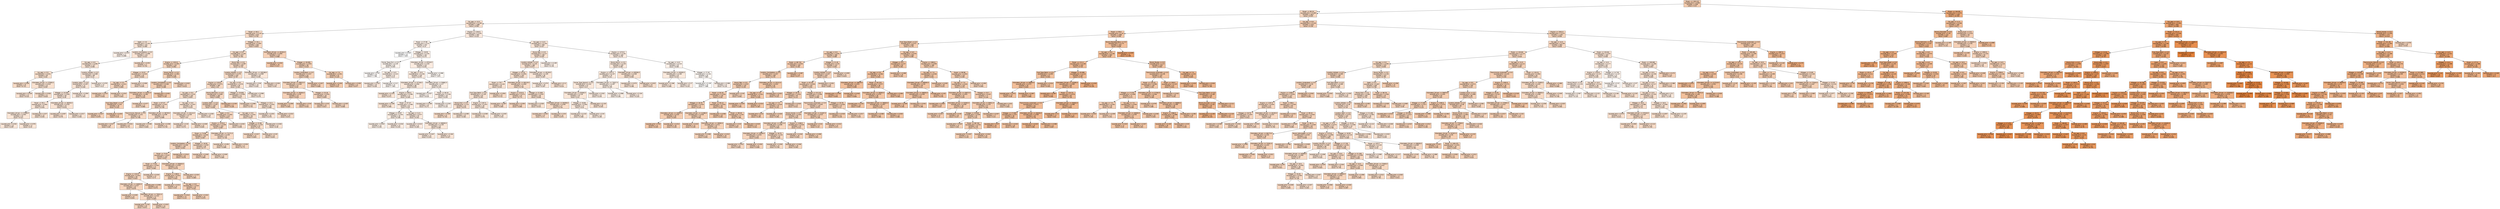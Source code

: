 digraph Tree {
node [shape=box, style="filled", color="black", fontname="helvetica"] ;
edge [fontname="helvetica"] ;
0 [label="Power <= 138.115\nsquared_error = 0.662\nsamples = 4796\nvalue = 9.25", fillcolor="#f4cbad"] ;
1 [label="Power <= 80.23\nsquared_error = 0.289\nsamples = 3627\nvalue = 8.925", fillcolor="#f6d5bd"] ;
0 -> 1 [labeldistance=2.5, labelangle=45, headlabel="True"] ;
2 [label="Car_age <= 10.5\nsquared_error = 0.199\nsamples = 1386\nvalue = 8.583", fillcolor="#f9e0ce"] ;
1 -> 2 ;
3 [label="Power <= 60.1\nsquared_error = 0.119\nsamples = 823\nvalue = 8.762", fillcolor="#f7dac5"] ;
2 -> 3 ;
4 [label="Seats <= 4.5\nsquared_error = 0.102\nsamples = 161\nvalue = 8.469", fillcolor="#f9e4d4"] ;
3 -> 4 ;
5 [label="squared_error = 0.223\nsamples = 17\nvalue = 8.088", fillcolor="#fcf0e8"] ;
4 -> 5 ;
6 [label="Location_Coimbatore <= 0.5\nsquared_error = 0.068\nsamples = 144\nvalue = 8.514", fillcolor="#f9e2d2"] ;
4 -> 6 ;
7 [label="Car_age <= 6.5\nsquared_error = 0.066\nsamples = 127\nvalue = 8.484", fillcolor="#f9e3d3"] ;
6 -> 7 ;
8 [label="Car_age <= 5.5\nsquared_error = 0.031\nsamples = 39\nvalue = 8.63", fillcolor="#f8dfcc"] ;
7 -> 8 ;
9 [label="squared_error = 0.026\nsamples = 16\nvalue = 8.721", fillcolor="#f8dcc7"] ;
8 -> 9 ;
10 [label="Kilometers_Driven <= 27500.0\nsquared_error = 0.025\nsamples = 23\nvalue = 8.567", fillcolor="#f9e1cf"] ;
8 -> 10 ;
11 [label="squared_error = 0.018\nsamples = 12\nvalue = 8.515", fillcolor="#f9e2d2"] ;
10 -> 11 ;
12 [label="squared_error = 0.026\nsamples = 11\nvalue = 8.625", fillcolor="#f8dfcc"] ;
10 -> 12 ;
13 [label="Location_Kolkata <= 0.5\nsquared_error = 0.068\nsamples = 88\nvalue = 8.42", fillcolor="#fae5d7"] ;
7 -> 13 ;
14 [label="Location_Jaipur <= 0.5\nsquared_error = 0.057\nsamples = 74\nvalue = 8.458", fillcolor="#f9e4d5"] ;
13 -> 14 ;
15 [label="Mileage <= 24.935\nsquared_error = 0.045\nsamples = 60\nvalue = 8.48", fillcolor="#f9e3d4"] ;
14 -> 15 ;
16 [label="Power <= 55.1\nsquared_error = 0.062\nsamples = 37\nvalue = 8.455", fillcolor="#f9e4d5"] ;
15 -> 16 ;
17 [label="Kilometers_Driven <= 47956.5\nsquared_error = 0.053\nsamples = 24\nvalue = 8.412", fillcolor="#fae6d7"] ;
16 -> 17 ;
18 [label="squared_error = 0.032\nsamples = 13\nvalue = 8.397", fillcolor="#fae6d8"] ;
17 -> 18 ;
19 [label="squared_error = 0.076\nsamples = 11\nvalue = 8.43", fillcolor="#fae5d6"] ;
17 -> 19 ;
20 [label="squared_error = 0.07\nsamples = 13\nvalue = 8.535", fillcolor="#f9e2d1"] ;
16 -> 20 ;
21 [label="Kilometers_Driven <= 48250.0\nsquared_error = 0.016\nsamples = 23\nvalue = 8.519", fillcolor="#f9e2d2"] ;
15 -> 21 ;
22 [label="squared_error = 0.007\nsamples = 11\nvalue = 8.579", fillcolor="#f9e0cf"] ;
21 -> 22 ;
23 [label="squared_error = 0.017\nsamples = 12\nvalue = 8.464", fillcolor="#f9e4d4"] ;
21 -> 23 ;
24 [label="squared_error = 0.094\nsamples = 14\nvalue = 8.363", fillcolor="#fae7da"] ;
14 -> 24 ;
25 [label="squared_error = 0.079\nsamples = 14\nvalue = 8.22", fillcolor="#fbece1"] ;
13 -> 25 ;
26 [label="squared_error = 0.031\nsamples = 17\nvalue = 8.734", fillcolor="#f8dbc7"] ;
6 -> 26 ;
27 [label="Mileage <= 25.1\nsquared_error = 0.097\nsamples = 662\nvalue = 8.833", fillcolor="#f7d8c2"] ;
3 -> 27 ;
28 [label="Car_age <= 6.5\nsquared_error = 0.09\nsamples = 547\nvalue = 8.784", fillcolor="#f7dac4"] ;
27 -> 28 ;
29 [label="Engine <= 1023.0\nsquared_error = 0.063\nsamples = 102\nvalue = 8.961", fillcolor="#f6d4bb"] ;
28 -> 29 ;
30 [label="Mileage <= 23.57\nsquared_error = 0.029\nsamples = 40\nvalue = 8.816", fillcolor="#f7d9c3"] ;
29 -> 30 ;
31 [label="Car_age <= 5.5\nsquared_error = 0.021\nsamples = 29\nvalue = 8.883", fillcolor="#f7d6bf"] ;
30 -> 31 ;
32 [label="squared_error = 0.014\nsamples = 14\nvalue = 8.926", fillcolor="#f6d5bd"] ;
31 -> 32 ;
33 [label="squared_error = 0.024\nsamples = 15\nvalue = 8.842", fillcolor="#f7d8c1"] ;
31 -> 33 ;
34 [label="squared_error = 0.008\nsamples = 11\nvalue = 8.639", fillcolor="#f8decc"] ;
30 -> 34 ;
35 [label="Brand_Maruti <= 0.5\nsquared_error = 0.062\nsamples = 62\nvalue = 9.055", fillcolor="#f5d1b6"] ;
29 -> 35 ;
36 [label="Location_Coimbatore <= 0.5\nsquared_error = 0.065\nsamples = 50\nvalue = 9.089", fillcolor="#f5d0b5"] ;
35 -> 36 ;
37 [label="Kilometers_Driven <= 42441.5\nsquared_error = 0.062\nsamples = 39\nvalue = 9.035", fillcolor="#f6d1b7"] ;
36 -> 37 ;
38 [label="Fuel_Type_Diesel <= 0.5\nsquared_error = 0.04\nsamples = 28\nvalue = 9.101", fillcolor="#f5cfb4"] ;
37 -> 38 ;
39 [label="squared_error = 0.027\nsamples = 11\nvalue = 8.979", fillcolor="#f6d3ba"] ;
38 -> 39 ;
40 [label="squared_error = 0.033\nsamples = 17\nvalue = 9.18", fillcolor="#f5cdb0"] ;
38 -> 40 ;
41 [label="squared_error = 0.077\nsamples = 11\nvalue = 8.866", fillcolor="#f7d7c0"] ;
37 -> 41 ;
42 [label="squared_error = 0.031\nsamples = 11\nvalue = 9.28", fillcolor="#f4caab"] ;
36 -> 42 ;
43 [label="squared_error = 0.022\nsamples = 12\nvalue = 8.913", fillcolor="#f6d5be"] ;
35 -> 43 ;
44 [label="Brand_Tata <= 0.5\nsquared_error = 0.087\nsamples = 445\nvalue = 8.743", fillcolor="#f8dbc6"] ;
28 -> 44 ;
45 [label="Location_Kolkata <= 0.5\nsquared_error = 0.079\nsamples = 416\nvalue = 8.767", fillcolor="#f7dac5"] ;
44 -> 45 ;
46 [label="Engine <= 1103.0\nsquared_error = 0.072\nsamples = 360\nvalue = 8.8", fillcolor="#f7d9c3"] ;
45 -> 46 ;
47 [label="Car_age <= 8.5\nsquared_error = 0.05\nsamples = 100\nvalue = 8.655", fillcolor="#f8decb"] ;
46 -> 47 ;
48 [label="Power <= 67.07\nsquared_error = 0.03\nsamples = 54\nvalue = 8.758", fillcolor="#f7dac6"] ;
47 -> 48 ;
49 [label="Transmission_Manual <= 0.5\nsquared_error = 0.02\nsamples = 32\nvalue = 8.799", fillcolor="#f7d9c3"] ;
48 -> 49 ;
50 [label="squared_error = 0.017\nsamples = 18\nvalue = 8.82", fillcolor="#f7d8c2"] ;
49 -> 50 ;
51 [label="squared_error = 0.021\nsamples = 14\nvalue = 8.772", fillcolor="#f7dac5"] ;
49 -> 51 ;
52 [label="Kilometers_Driven <= 38739.0\nsquared_error = 0.038\nsamples = 22\nvalue = 8.698", fillcolor="#f8dcc9"] ;
48 -> 52 ;
53 [label="squared_error = 0.038\nsamples = 11\nvalue = 8.661", fillcolor="#f8deca"] ;
52 -> 53 ;
54 [label="squared_error = 0.036\nsamples = 11\nvalue = 8.734", fillcolor="#f8dbc7"] ;
52 -> 54 ;
55 [label="Car_age <= 9.5\nsquared_error = 0.047\nsamples = 46\nvalue = 8.534", fillcolor="#f9e2d1"] ;
47 -> 55 ;
56 [label="Kilometers_Driven <= 44114.0\nsquared_error = 0.045\nsamples = 27\nvalue = 8.6", fillcolor="#f9e0ce"] ;
55 -> 56 ;
57 [label="squared_error = 0.04\nsamples = 14\nvalue = 8.574", fillcolor="#f9e0cf"] ;
56 -> 57 ;
58 [label="squared_error = 0.048\nsamples = 13\nvalue = 8.628", fillcolor="#f8dfcc"] ;
56 -> 58 ;
59 [label="squared_error = 0.035\nsamples = 19\nvalue = 8.441", fillcolor="#fae5d6"] ;
55 -> 59 ;
60 [label="Brand_Mahindra <= 0.5\nsquared_error = 0.069\nsamples = 260\nvalue = 8.855", fillcolor="#f7d7c1"] ;
46 -> 60 ;
61 [label="Location_Delhi <= 0.5\nsquared_error = 0.057\nsamples = 249\nvalue = 8.839", fillcolor="#f7d8c1"] ;
60 -> 61 ;
62 [label="Seats <= 6.0\nsquared_error = 0.052\nsamples = 213\nvalue = 8.871", fillcolor="#f7d7c0"] ;
61 -> 62 ;
63 [label="Engine <= 1376.0\nsquared_error = 0.049\nsamples = 201\nvalue = 8.887", fillcolor="#f7d6bf"] ;
62 -> 63 ;
64 [label="Power <= 74.98\nsquared_error = 0.046\nsamples = 178\nvalue = 8.907", fillcolor="#f6d6be"] ;
63 -> 64 ;
65 [label="Location_Coimbatore <= 0.5\nsquared_error = 0.036\nsamples = 139\nvalue = 8.944", fillcolor="#f6d4bc"] ;
64 -> 65 ;
66 [label="Power <= 73.97\nsquared_error = 0.037\nsamples = 123\nvalue = 8.927", fillcolor="#f6d5bd"] ;
65 -> 66 ;
67 [label="Power <= 73.92\nsquared_error = 0.042\nsamples = 72\nvalue = 8.892", fillcolor="#f7d6bf"] ;
66 -> 67 ;
68 [label="Engine <= 1223.5\nsquared_error = 0.041\nsamples = 59\nvalue = 8.925", fillcolor="#f6d5bd"] ;
67 -> 68 ;
69 [label="Kilometers_Driven <= 44053.5\nsquared_error = 0.027\nsamples = 45\nvalue = 8.879", fillcolor="#f7d6bf"] ;
68 -> 69 ;
70 [label="squared_error = 0.035\nsamples = 14\nvalue = 8.934", fillcolor="#f6d5bd"] ;
69 -> 70 ;
71 [label="Kilometers_Driven <= 70521.0\nsquared_error = 0.022\nsamples = 31\nvalue = 8.855", fillcolor="#f7d7c1"] ;
69 -> 71 ;
72 [label="squared_error = 0.02\nsamples = 19\nvalue = 8.872", fillcolor="#f7d7c0"] ;
71 -> 72 ;
73 [label="squared_error = 0.023\nsamples = 12\nvalue = 8.827", fillcolor="#f7d8c2"] ;
71 -> 73 ;
74 [label="squared_error = 0.059\nsamples = 14\nvalue = 9.073", fillcolor="#f5d0b6"] ;
68 -> 74 ;
75 [label="squared_error = 0.019\nsamples = 13\nvalue = 8.74", fillcolor="#f8dbc6"] ;
67 -> 75 ;
76 [label="Kilometers_Driven <= 84843.5\nsquared_error = 0.025\nsamples = 51\nvalue = 8.976", fillcolor="#f6d3ba"] ;
66 -> 76 ;
77 [label="Engine <= 1198.5\nsquared_error = 0.022\nsamples = 40\nvalue = 9.002", fillcolor="#f6d3b9"] ;
76 -> 77 ;
78 [label="squared_error = 0.012\nsamples = 14\nvalue = 8.93", fillcolor="#f6d5bd"] ;
77 -> 78 ;
79 [label="Car_age <= 8.5\nsquared_error = 0.023\nsamples = 26\nvalue = 9.041", fillcolor="#f6d1b7"] ;
77 -> 79 ;
80 [label="squared_error = 0.014\nsamples = 12\nvalue = 9.112", fillcolor="#f5cfb4"] ;
79 -> 80 ;
81 [label="squared_error = 0.022\nsamples = 14\nvalue = 8.979", fillcolor="#f6d3ba"] ;
79 -> 81 ;
82 [label="squared_error = 0.024\nsamples = 11\nvalue = 8.883", fillcolor="#f7d6bf"] ;
76 -> 82 ;
83 [label="squared_error = 0.014\nsamples = 16\nvalue = 9.076", fillcolor="#f5d0b5"] ;
65 -> 83 ;
84 [label="Mileage <= 18.55\nsquared_error = 0.057\nsamples = 39\nvalue = 8.777", fillcolor="#f7dac5"] ;
64 -> 84 ;
85 [label="squared_error = 0.045\nsamples = 18\nvalue = 8.884", fillcolor="#f7d6bf"] ;
84 -> 85 ;
86 [label="squared_error = 0.049\nsamples = 21\nvalue = 8.685", fillcolor="#f8ddc9"] ;
84 -> 86 ;
87 [label="Kilometers_Driven <= 71171.5\nsquared_error = 0.045\nsamples = 23\nvalue = 8.728", fillcolor="#f8dbc7"] ;
63 -> 87 ;
88 [label="squared_error = 0.051\nsamples = 12\nvalue = 8.688", fillcolor="#f8ddc9"] ;
87 -> 88 ;
89 [label="squared_error = 0.034\nsamples = 11\nvalue = 8.771", fillcolor="#f7dac5"] ;
87 -> 89 ;
90 [label="squared_error = 0.032\nsamples = 12\nvalue = 8.608", fillcolor="#f8dfcd"] ;
62 -> 90 ;
91 [label="Car_age <= 9.5\nsquared_error = 0.041\nsamples = 36\nvalue = 8.647", fillcolor="#f8decb"] ;
61 -> 91 ;
92 [label="Mileage <= 22.99\nsquared_error = 0.03\nsamples = 25\nvalue = 8.721", fillcolor="#f8dcc7"] ;
91 -> 92 ;
93 [label="squared_error = 0.017\nsamples = 12\nvalue = 8.804", fillcolor="#f7d9c3"] ;
92 -> 93 ;
94 [label="squared_error = 0.03\nsamples = 13\nvalue = 8.645", fillcolor="#f8decb"] ;
92 -> 94 ;
95 [label="squared_error = 0.026\nsamples = 11\nvalue = 8.48", fillcolor="#f9e3d4"] ;
91 -> 95 ;
96 [label="squared_error = 0.204\nsamples = 11\nvalue = 9.228", fillcolor="#f4cbae"] ;
60 -> 96 ;
97 [label="Car_age <= 9.5\nsquared_error = 0.079\nsamples = 56\nvalue = 8.561", fillcolor="#f9e1d0"] ;
45 -> 97 ;
98 [label="Mileage <= 19.655\nsquared_error = 0.056\nsamples = 41\nvalue = 8.627", fillcolor="#f8dfcc"] ;
97 -> 98 ;
99 [label="squared_error = 0.085\nsamples = 13\nvalue = 8.753", fillcolor="#f7dbc6"] ;
98 -> 99 ;
100 [label="Mileage <= 22.3\nsquared_error = 0.032\nsamples = 28\nvalue = 8.568", fillcolor="#f9e1cf"] ;
98 -> 100 ;
101 [label="squared_error = 0.031\nsamples = 15\nvalue = 8.478", fillcolor="#f9e3d4"] ;
100 -> 101 ;
102 [label="squared_error = 0.013\nsamples = 13\nvalue = 8.672", fillcolor="#f8ddca"] ;
100 -> 102 ;
103 [label="squared_error = 0.099\nsamples = 15\nvalue = 8.379", fillcolor="#fae7d9"] ;
97 -> 103 ;
104 [label="Kilometers_Driven <= 100188.0\nsquared_error = 0.069\nsamples = 29\nvalue = 8.391", fillcolor="#fae6d8"] ;
44 -> 104 ;
105 [label="squared_error = 0.06\nsamples = 16\nvalue = 8.262", fillcolor="#fbeadf"] ;
104 -> 105 ;
106 [label="squared_error = 0.034\nsamples = 13\nvalue = 8.55", fillcolor="#f9e1d0"] ;
104 -> 106 ;
107 [label="Kilometers_Driven <= 25192.0\nsquared_error = 0.064\nsamples = 115\nvalue = 9.068", fillcolor="#f5d0b6"] ;
27 -> 107 ;
108 [label="squared_error = 0.044\nsamples = 19\nvalue = 9.317", fillcolor="#f4c8a9"] ;
107 -> 108 ;
109 [label="Mileage <= 26.935\nsquared_error = 0.054\nsamples = 96\nvalue = 9.019", fillcolor="#f6d2b8"] ;
107 -> 109 ;
110 [label="Location_Hyderabad <= 0.5\nsquared_error = 0.047\nsamples = 64\nvalue = 8.966", fillcolor="#f6d4bb"] ;
109 -> 110 ;
111 [label="Kilometers_Driven <= 49612.0\nsquared_error = 0.048\nsamples = 51\nvalue = 8.94", fillcolor="#f6d5bc"] ;
110 -> 111 ;
112 [label="Kilometers_Driven <= 39264.0\nsquared_error = 0.05\nsamples = 23\nvalue = 9.044", fillcolor="#f6d1b7"] ;
111 -> 112 ;
113 [label="squared_error = 0.059\nsamples = 12\nvalue = 9.054", fillcolor="#f5d1b6"] ;
112 -> 113 ;
114 [label="squared_error = 0.04\nsamples = 11\nvalue = 9.032", fillcolor="#f6d2b8"] ;
112 -> 114 ;
115 [label="Mileage <= 25.26\nsquared_error = 0.031\nsamples = 28\nvalue = 8.855", fillcolor="#f7d7c1"] ;
111 -> 115 ;
116 [label="squared_error = 0.02\nsamples = 12\nvalue = 8.917", fillcolor="#f6d5bd"] ;
115 -> 116 ;
117 [label="squared_error = 0.035\nsamples = 16\nvalue = 8.808", fillcolor="#f7d9c3"] ;
115 -> 117 ;
118 [label="squared_error = 0.027\nsamples = 13\nvalue = 9.069", fillcolor="#f5d0b6"] ;
110 -> 118 ;
119 [label="Car_age <= 7.5\nsquared_error = 0.051\nsamples = 32\nvalue = 9.125", fillcolor="#f5cfb3"] ;
109 -> 119 ;
120 [label="squared_error = 0.033\nsamples = 18\nvalue = 9.24", fillcolor="#f4cbad"] ;
119 -> 120 ;
121 [label="squared_error = 0.035\nsamples = 14\nvalue = 8.977", fillcolor="#f6d3ba"] ;
119 -> 121 ;
122 [label="Engine <= 1194.5\nsquared_error = 0.201\nsamples = 563\nvalue = 8.323", fillcolor="#fae8dc"] ;
2 -> 122 ;
123 [label="Power <= 37.95\nsquared_error = 0.23\nsamples = 204\nvalue = 8.14", fillcolor="#fceee5"] ;
122 -> 123 ;
124 [label="squared_error = 0.518\nsamples = 13\nvalue = 7.625", fillcolor="#ffffff"] ;
123 -> 124 ;
125 [label="Mileage <= 18.55\nsquared_error = 0.191\nsamples = 191\nvalue = 8.175", fillcolor="#fbede3"] ;
123 -> 125 ;
126 [label="Owner_Type_First <= 0.5\nsquared_error = 0.229\nsamples = 50\nvalue = 8.005", fillcolor="#fcf3ec"] ;
125 -> 126 ;
127 [label="squared_error = 0.15\nsamples = 19\nvalue = 7.768", fillcolor="#fefaf8"] ;
126 -> 127 ;
128 [label="Car_age <= 14.5\nsquared_error = 0.223\nsamples = 31\nvalue = 8.15", fillcolor="#fceee4"] ;
126 -> 128 ;
129 [label="squared_error = 0.222\nsamples = 18\nvalue = 8.328", fillcolor="#fae8db"] ;
128 -> 129 ;
130 [label="squared_error = 0.12\nsamples = 13\nvalue = 7.903", fillcolor="#fdf6f1"] ;
128 -> 130 ;
131 [label="Kilometers_Driven <= 87016.5\nsquared_error = 0.164\nsamples = 141\nvalue = 8.235", fillcolor="#fbebe0"] ;
125 -> 131 ;
132 [label="Car_age <= 13.5\nsquared_error = 0.156\nsamples = 126\nvalue = 8.278", fillcolor="#fbeade"] ;
131 -> 132 ;
133 [label="Kilometers_Driven <= 37746.0\nsquared_error = 0.092\nsamples = 86\nvalue = 8.335", fillcolor="#fae8db"] ;
132 -> 133 ;
134 [label="squared_error = 0.125\nsamples = 14\nvalue = 8.472", fillcolor="#f9e4d4"] ;
133 -> 134 ;
135 [label="Engine <= 805.0\nsquared_error = 0.081\nsamples = 72\nvalue = 8.309", fillcolor="#fae9dc"] ;
133 -> 135 ;
136 [label="squared_error = 0.158\nsamples = 11\nvalue = 8.468", fillcolor="#f9e4d4"] ;
135 -> 136 ;
137 [label="Power <= 67.07\nsquared_error = 0.062\nsamples = 61\nvalue = 8.28", fillcolor="#fbeade"] ;
135 -> 137 ;
138 [label="Mileage <= 23.97\nsquared_error = 0.031\nsamples = 26\nvalue = 8.196", fillcolor="#fbede2"] ;
137 -> 138 ;
139 [label="squared_error = 0.043\nsamples = 13\nvalue = 8.158", fillcolor="#fbeee4"] ;
138 -> 139 ;
140 [label="squared_error = 0.016\nsamples = 13\nvalue = 8.234", fillcolor="#fbebe0"] ;
138 -> 140 ;
141 [label="Car_age <= 11.5\nsquared_error = 0.077\nsamples = 35\nvalue = 8.342", fillcolor="#fae8db"] ;
137 -> 141 ;
142 [label="squared_error = 0.013\nsamples = 12\nvalue = 8.263", fillcolor="#fbeadf"] ;
141 -> 142 ;
143 [label="Kilometers_Driven <= 69000.0\nsquared_error = 0.105\nsamples = 23\nvalue = 8.383", fillcolor="#fae7d9"] ;
141 -> 143 ;
144 [label="squared_error = 0.047\nsamples = 12\nvalue = 8.344", fillcolor="#fae8db"] ;
143 -> 144 ;
145 [label="squared_error = 0.164\nsamples = 11\nvalue = 8.427", fillcolor="#fae5d6"] ;
143 -> 145 ;
146 [label="Kilometers_Driven <= 50862.5\nsquared_error = 0.27\nsamples = 40\nvalue = 8.154", fillcolor="#fbeee4"] ;
132 -> 146 ;
147 [label="squared_error = 0.327\nsamples = 11\nvalue = 8.019", fillcolor="#fcf2eb"] ;
146 -> 147 ;
148 [label="Power <= 66.55\nsquared_error = 0.239\nsamples = 29\nvalue = 8.205", fillcolor="#fbece2"] ;
146 -> 148 ;
149 [label="squared_error = 0.258\nsamples = 16\nvalue = 8.271", fillcolor="#fbeade"] ;
148 -> 149 ;
150 [label="squared_error = 0.204\nsamples = 13\nvalue = 8.125", fillcolor="#fcefe6"] ;
148 -> 150 ;
151 [label="squared_error = 0.088\nsamples = 15\nvalue = 7.875", fillcolor="#fdf7f2"] ;
131 -> 151 ;
152 [label="Car_age <= 12.5\nsquared_error = 0.154\nsamples = 359\nvalue = 8.427", fillcolor="#fae5d6"] ;
122 -> 152 ;
153 [label="Brand_Tata <= 0.5\nsquared_error = 0.117\nsamples = 199\nvalue = 8.545", fillcolor="#f9e1d0"] ;
152 -> 153 ;
154 [label="Location_Kolkata <= 0.5\nsquared_error = 0.101\nsamples = 186\nvalue = 8.573", fillcolor="#f9e0cf"] ;
153 -> 154 ;
155 [label="Mileage <= 20.33\nsquared_error = 0.091\nsamples = 150\nvalue = 8.616", fillcolor="#f8dfcd"] ;
154 -> 155 ;
156 [label="Power <= 79.7\nsquared_error = 0.104\nsamples = 78\nvalue = 8.533", fillcolor="#f9e2d1"] ;
155 -> 156 ;
157 [label="Fuel_Type_Petrol <= 0.5\nsquared_error = 0.105\nsamples = 64\nvalue = 8.491", fillcolor="#f9e3d3"] ;
156 -> 157 ;
158 [label="Brand_Ford <= 0.5\nsquared_error = 0.14\nsamples = 34\nvalue = 8.579", fillcolor="#f9e0cf"] ;
157 -> 158 ;
159 [label="squared_error = 0.159\nsamples = 14\nvalue = 8.743", fillcolor="#f8dbc6"] ;
158 -> 159 ;
160 [label="squared_error = 0.095\nsamples = 20\nvalue = 8.464", fillcolor="#f9e4d4"] ;
158 -> 160 ;
161 [label="Engine <= 1197.5\nsquared_error = 0.047\nsamples = 30\nvalue = 8.391", fillcolor="#fae6d8"] ;
157 -> 161 ;
162 [label="squared_error = 0.038\nsamples = 11\nvalue = 8.476", fillcolor="#f9e4d4"] ;
161 -> 162 ;
163 [label="squared_error = 0.045\nsamples = 19\nvalue = 8.342", fillcolor="#fae8db"] ;
161 -> 163 ;
164 [label="squared_error = 0.054\nsamples = 14\nvalue = 8.722", fillcolor="#f8dcc7"] ;
156 -> 164 ;
165 [label="Kilometers_Driven <= 69119.0\nsquared_error = 0.062\nsamples = 72\nvalue = 8.706", fillcolor="#f8dcc8"] ;
155 -> 165 ;
166 [label="Engine <= 1223.5\nsquared_error = 0.071\nsamples = 33\nvalue = 8.774", fillcolor="#f7dac5"] ;
165 -> 166 ;
167 [label="squared_error = 0.067\nsamples = 20\nvalue = 8.695", fillcolor="#f8dcc9"] ;
166 -> 167 ;
168 [label="squared_error = 0.054\nsamples = 13\nvalue = 8.896", fillcolor="#f7d6bf"] ;
166 -> 168 ;
169 [label="Mileage <= 21.935\nsquared_error = 0.047\nsamples = 39\nvalue = 8.648", fillcolor="#f8decb"] ;
165 -> 169 ;
170 [label="squared_error = 0.026\nsamples = 12\nvalue = 8.523", fillcolor="#f9e2d1"] ;
169 -> 170 ;
171 [label="Kilometers_Driven <= 84056.0\nsquared_error = 0.046\nsamples = 27\nvalue = 8.704", fillcolor="#f8dcc8"] ;
169 -> 171 ;
172 [label="squared_error = 0.052\nsamples = 13\nvalue = 8.73", fillcolor="#f8dbc7"] ;
171 -> 172 ;
173 [label="squared_error = 0.04\nsamples = 14\nvalue = 8.679", fillcolor="#f8ddca"] ;
171 -> 173 ;
174 [label="Kilometers_Driven <= 45139.5\nsquared_error = 0.105\nsamples = 36\nvalue = 8.397", fillcolor="#fae6d8"] ;
154 -> 174 ;
175 [label="squared_error = 0.074\nsamples = 19\nvalue = 8.287", fillcolor="#fbeadd"] ;
174 -> 175 ;
176 [label="squared_error = 0.11\nsamples = 17\nvalue = 8.519", fillcolor="#f9e2d2"] ;
174 -> 176 ;
177 [label="squared_error = 0.169\nsamples = 13\nvalue = 8.146", fillcolor="#fceee5"] ;
153 -> 177 ;
178 [label="Engine <= 1273.5\nsquared_error = 0.161\nsamples = 160\nvalue = 8.279", fillcolor="#fbeade"] ;
152 -> 178 ;
179 [label="Brand_Maruti <= 0.5\nsquared_error = 0.103\nsamples = 105\nvalue = 8.382", fillcolor="#fae7d9"] ;
178 -> 179 ;
180 [label="Engine <= 1197.5\nsquared_error = 0.107\nsamples = 79\nvalue = 8.321", fillcolor="#fae9dc"] ;
179 -> 180 ;
181 [label="Owner_Type_Second <= 0.5\nsquared_error = 0.102\nsamples = 57\nvalue = 8.37", fillcolor="#fae7d9"] ;
180 -> 181 ;
182 [label="Kilometers_Driven <= 62846.5\nsquared_error = 0.118\nsamples = 43\nvalue = 8.41", fillcolor="#fae6d7"] ;
181 -> 182 ;
183 [label="Mileage <= 18.85\nsquared_error = 0.092\nsamples = 27\nvalue = 8.33", fillcolor="#fae8db"] ;
182 -> 183 ;
184 [label="squared_error = 0.132\nsamples = 15\nvalue = 8.366", fillcolor="#fae7d9"] ;
183 -> 184 ;
185 [label="squared_error = 0.04\nsamples = 12\nvalue = 8.285", fillcolor="#fbeade"] ;
183 -> 185 ;
186 [label="squared_error = 0.133\nsamples = 16\nvalue = 8.545", fillcolor="#f9e1d0"] ;
182 -> 186 ;
187 [label="squared_error = 0.032\nsamples = 14\nvalue = 8.249", fillcolor="#fbebdf"] ;
181 -> 187 ;
188 [label="Kilometers_Driven <= 73527.5\nsquared_error = 0.097\nsamples = 22\nvalue = 8.195", fillcolor="#fbede2"] ;
180 -> 188 ;
189 [label="squared_error = 0.088\nsamples = 11\nvalue = 8.156", fillcolor="#fbeee4"] ;
188 -> 189 ;
190 [label="squared_error = 0.104\nsamples = 11\nvalue = 8.233", fillcolor="#fbebe0"] ;
188 -> 190 ;
191 [label="Kilometers_Driven <= 83536.0\nsquared_error = 0.048\nsamples = 26\nvalue = 8.564", fillcolor="#f9e1cf"] ;
179 -> 191 ;
192 [label="squared_error = 0.073\nsamples = 11\nvalue = 8.496", fillcolor="#f9e3d3"] ;
191 -> 192 ;
193 [label="squared_error = 0.023\nsamples = 15\nvalue = 8.614", fillcolor="#f8dfcd"] ;
191 -> 193 ;
194 [label="Car_age <= 14.5\nsquared_error = 0.215\nsamples = 55\nvalue = 8.084", fillcolor="#fcf0e8"] ;
178 -> 194 ;
195 [label="Kilometers_Driven <= 83000.0\nsquared_error = 0.183\nsamples = 25\nvalue = 8.312", fillcolor="#fae9dc"] ;
194 -> 195 ;
196 [label="squared_error = 0.186\nsamples = 12\nvalue = 8.388", fillcolor="#fae6d8"] ;
195 -> 196 ;
197 [label="squared_error = 0.17\nsamples = 13\nvalue = 8.242", fillcolor="#fbebe0"] ;
195 -> 197 ;
198 [label="Mileage <= 17.45\nsquared_error = 0.161\nsamples = 30\nvalue = 7.893", fillcolor="#fdf6f1"] ;
194 -> 198 ;
199 [label="squared_error = 0.135\nsamples = 16\nvalue = 7.698", fillcolor="#fffdfb"] ;
198 -> 199 ;
200 [label="squared_error = 0.098\nsamples = 14\nvalue = 8.116", fillcolor="#fcefe6"] ;
198 -> 200 ;
201 [label="Car_age <= 8.5\nsquared_error = 0.229\nsamples = 2241\nvalue = 9.136", fillcolor="#f5ceb2"] ;
1 -> 201 ;
202 [label="Power <= 99.8\nsquared_error = 0.16\nsamples = 1086\nvalue = 9.348", fillcolor="#f4c7a8"] ;
201 -> 202 ;
203 [label="Fuel_Type_Diesel <= 0.5\nsquared_error = 0.072\nsamples = 682\nvalue = 9.176", fillcolor="#f5cdb0"] ;
202 -> 203 ;
204 [label="Car_age <= 6.5\nsquared_error = 0.051\nsamples = 398\nvalue = 9.089", fillcolor="#f5d0b5"] ;
203 -> 204 ;
205 [label="Power <= 88.715\nsquared_error = 0.044\nsamples = 183\nvalue = 9.192", fillcolor="#f5ccb0"] ;
204 -> 205 ;
206 [label="Location_Coimbatore <= 0.5\nsquared_error = 0.037\nsamples = 169\nvalue = 9.176", fillcolor="#f5cdb0"] ;
205 -> 206 ;
207 [label="Brand_Tata <= 0.5\nsquared_error = 0.037\nsamples = 129\nvalue = 9.145", fillcolor="#f5ceb2"] ;
206 -> 207 ;
208 [label="Power <= 82.55\nsquared_error = 0.034\nsamples = 118\nvalue = 9.162", fillcolor="#f5cdb1"] ;
207 -> 208 ;
209 [label="Mileage <= 18.75\nsquared_error = 0.024\nsamples = 72\nvalue = 9.119", fillcolor="#f5cfb3"] ;
208 -> 209 ;
210 [label="Kilometers_Driven <= 14032.0\nsquared_error = 0.025\nsamples = 29\nvalue = 9.203", fillcolor="#f4ccaf"] ;
209 -> 210 ;
211 [label="squared_error = 0.02\nsamples = 11\nvalue = 9.325", fillcolor="#f4c8a9"] ;
210 -> 211 ;
212 [label="squared_error = 0.014\nsamples = 18\nvalue = 9.128", fillcolor="#f5ceb3"] ;
210 -> 212 ;
213 [label="Kilometers_Driven <= 11288.0\nsquared_error = 0.016\nsamples = 43\nvalue = 9.062", fillcolor="#f5d1b6"] ;
209 -> 213 ;
214 [label="squared_error = 0.015\nsamples = 13\nvalue = 9.149", fillcolor="#f5ceb2"] ;
213 -> 214 ;
215 [label="Kilometers_Driven <= 19000.0\nsquared_error = 0.011\nsamples = 30\nvalue = 9.024", fillcolor="#f6d2b8"] ;
213 -> 215 ;
216 [label="squared_error = 0.008\nsamples = 11\nvalue = 8.991", fillcolor="#f6d3ba"] ;
215 -> 216 ;
217 [label="squared_error = 0.013\nsamples = 19\nvalue = 9.043", fillcolor="#f6d1b7"] ;
215 -> 217 ;
218 [label="Power <= 83.12\nsquared_error = 0.041\nsamples = 46\nvalue = 9.229", fillcolor="#f4cbae"] ;
208 -> 218 ;
219 [label="squared_error = 0.036\nsamples = 19\nvalue = 9.293", fillcolor="#f4c9aa"] ;
218 -> 219 ;
220 [label="Power <= 88.45\nsquared_error = 0.04\nsamples = 27\nvalue = 9.185", fillcolor="#f5cdb0"] ;
218 -> 220 ;
221 [label="squared_error = 0.03\nsamples = 14\nvalue = 9.067", fillcolor="#f5d0b6"] ;
220 -> 221 ;
222 [label="squared_error = 0.019\nsamples = 13\nvalue = 9.312", fillcolor="#f4c9a9"] ;
220 -> 222 ;
223 [label="squared_error = 0.03\nsamples = 11\nvalue = 8.961", fillcolor="#f6d4bb"] ;
207 -> 223 ;
224 [label="Kilometers_Driven <= 23112.0\nsquared_error = 0.024\nsamples = 40\nvalue = 9.279", fillcolor="#f4caab"] ;
206 -> 224 ;
225 [label="Car_age <= 4.5\nsquared_error = 0.021\nsamples = 22\nvalue = 9.326", fillcolor="#f4c8a9"] ;
224 -> 225 ;
226 [label="squared_error = 0.025\nsamples = 11\nvalue = 9.285", fillcolor="#f4c9ab"] ;
225 -> 226 ;
227 [label="squared_error = 0.014\nsamples = 11\nvalue = 9.367", fillcolor="#f3c7a7"] ;
225 -> 227 ;
228 [label="squared_error = 0.022\nsamples = 18\nvalue = 9.221", fillcolor="#f4cbae"] ;
224 -> 228 ;
229 [label="squared_error = 0.087\nsamples = 14\nvalue = 9.377", fillcolor="#f3c6a6"] ;
205 -> 229 ;
230 [label="Mileage <= 21.45\nsquared_error = 0.04\nsamples = 215\nvalue = 9.002", fillcolor="#f6d3b9"] ;
204 -> 230 ;
231 [label="Location_Kolkata <= 0.5\nsquared_error = 0.037\nsamples = 203\nvalue = 9.012", fillcolor="#f6d2b9"] ;
230 -> 231 ;
232 [label="Power <= 81.93\nsquared_error = 0.035\nsamples = 187\nvalue = 9.026", fillcolor="#f6d2b8"] ;
231 -> 232 ;
233 [label="Mileage <= 18.75\nsquared_error = 0.023\nsamples = 46\nvalue = 9.112", fillcolor="#f5cfb4"] ;
232 -> 233 ;
234 [label="Car_age <= 7.5\nsquared_error = 0.019\nsamples = 33\nvalue = 9.151", fillcolor="#f5ceb2"] ;
233 -> 234 ;
235 [label="squared_error = 0.01\nsamples = 19\nvalue = 9.195", fillcolor="#f5ccaf"] ;
234 -> 235 ;
236 [label="squared_error = 0.026\nsamples = 14\nvalue = 9.091", fillcolor="#f5d0b5"] ;
234 -> 236 ;
237 [label="squared_error = 0.018\nsamples = 13\nvalue = 9.012", fillcolor="#f6d2b9"] ;
233 -> 237 ;
238 [label="Mileage <= 20.115\nsquared_error = 0.036\nsamples = 141\nvalue = 8.998", fillcolor="#f6d3b9"] ;
232 -> 238 ;
239 [label="Transmission_Automatic <= 0.5\nsquared_error = 0.034\nsamples = 118\nvalue = 8.974", fillcolor="#f6d3bb"] ;
238 -> 239 ;
240 [label="Brand_Honda <= 0.5\nsquared_error = 0.034\nsamples = 95\nvalue = 8.942", fillcolor="#f6d4bc"] ;
239 -> 240 ;
241 [label="Kilometers_Driven <= 34272.0\nsquared_error = 0.038\nsamples = 62\nvalue = 8.904", fillcolor="#f6d6be"] ;
240 -> 241 ;
242 [label="Kilometers_Driven <= 15500.0\nsquared_error = 0.031\nsamples = 33\nvalue = 8.953", fillcolor="#f6d4bc"] ;
241 -> 242 ;
243 [label="squared_error = 0.012\nsamples = 12\nvalue = 8.855", fillcolor="#f7d7c1"] ;
242 -> 243 ;
244 [label="squared_error = 0.033\nsamples = 21\nvalue = 9.008", fillcolor="#f6d2b9"] ;
242 -> 244 ;
245 [label="Mileage <= 18.75\nsquared_error = 0.04\nsamples = 29\nvalue = 8.849", fillcolor="#f7d7c1"] ;
241 -> 245 ;
246 [label="squared_error = 0.026\nsamples = 13\nvalue = 8.784", fillcolor="#f7dac4"] ;
245 -> 246 ;
247 [label="squared_error = 0.046\nsamples = 16\nvalue = 8.902", fillcolor="#f6d6be"] ;
245 -> 247 ;
248 [label="Engine <= 1198.5\nsquared_error = 0.018\nsamples = 33\nvalue = 9.012", fillcolor="#f6d2b9"] ;
240 -> 248 ;
249 [label="squared_error = 0.018\nsamples = 19\nvalue = 8.952", fillcolor="#f6d4bc"] ;
248 -> 249 ;
250 [label="squared_error = 0.008\nsamples = 14\nvalue = 9.094", fillcolor="#f5d0b4"] ;
248 -> 250 ;
251 [label="Kilometers_Driven <= 31267.0\nsquared_error = 0.013\nsamples = 23\nvalue = 9.109", fillcolor="#f5cfb4"] ;
239 -> 251 ;
252 [label="squared_error = 0.01\nsamples = 11\nvalue = 9.15", fillcolor="#f5ceb2"] ;
251 -> 252 ;
253 [label="squared_error = 0.013\nsamples = 12\nvalue = 9.071", fillcolor="#f5d0b6"] ;
251 -> 253 ;
254 [label="Mileage <= 20.79\nsquared_error = 0.026\nsamples = 23\nvalue = 9.12", fillcolor="#f5cfb3"] ;
238 -> 254 ;
255 [label="squared_error = 0.018\nsamples = 11\nvalue = 9.218", fillcolor="#f4ccae"] ;
254 -> 255 ;
256 [label="squared_error = 0.017\nsamples = 12\nvalue = 9.029", fillcolor="#f6d2b8"] ;
254 -> 256 ;
257 [label="squared_error = 0.031\nsamples = 16\nvalue = 8.853", fillcolor="#f7d7c1"] ;
231 -> 257 ;
258 [label="squared_error = 0.055\nsamples = 12\nvalue = 8.819", fillcolor="#f7d8c2"] ;
230 -> 258 ;
259 [label="Car_age <= 6.5\nsquared_error = 0.076\nsamples = 284\nvalue = 9.298", fillcolor="#f4c9aa"] ;
203 -> 259 ;
260 [label="Mileage <= 25.7\nsquared_error = 0.07\nsamples = 95\nvalue = 9.461", fillcolor="#f3c4a2"] ;
259 -> 260 ;
261 [label="Car_age <= 5.5\nsquared_error = 0.062\nsamples = 76\nvalue = 9.503", fillcolor="#f2c2a0"] ;
260 -> 261 ;
262 [label="Kilometers_Driven <= 16879.0\nsquared_error = 0.023\nsamples = 28\nvalue = 9.599", fillcolor="#f2bf9b"] ;
261 -> 262 ;
263 [label="squared_error = 0.026\nsamples = 11\nvalue = 9.645", fillcolor="#f2be99"] ;
262 -> 263 ;
264 [label="squared_error = 0.018\nsamples = 17\nvalue = 9.569", fillcolor="#f2c09c"] ;
262 -> 264 ;
265 [label="Power <= 94.215\nsquared_error = 0.077\nsamples = 48\nvalue = 9.447", fillcolor="#f3c4a3"] ;
261 -> 265 ;
266 [label="Kilometers_Driven <= 26500.0\nsquared_error = 0.075\nsamples = 36\nvalue = 9.409", fillcolor="#f3c5a4"] ;
265 -> 266 ;
267 [label="squared_error = 0.101\nsamples = 13\nvalue = 9.467", fillcolor="#f3c4a2"] ;
266 -> 267 ;
268 [label="Kilometers_Driven <= 39500.0\nsquared_error = 0.057\nsamples = 23\nvalue = 9.376", fillcolor="#f3c6a6"] ;
266 -> 268 ;
269 [label="squared_error = 0.083\nsamples = 11\nvalue = 9.368", fillcolor="#f3c7a7"] ;
268 -> 269 ;
270 [label="squared_error = 0.033\nsamples = 12\nvalue = 9.383", fillcolor="#f3c6a6"] ;
268 -> 270 ;
271 [label="squared_error = 0.064\nsamples = 12\nvalue = 9.563", fillcolor="#f2c09d"] ;
265 -> 271 ;
272 [label="squared_error = 0.068\nsamples = 19\nvalue = 9.292", fillcolor="#f4c9aa"] ;
260 -> 272 ;
273 [label="Engine <= 1380.0\nsquared_error = 0.059\nsamples = 189\nvalue = 9.217", fillcolor="#f4ccae"] ;
259 -> 273 ;
274 [label="Car_age <= 7.5\nsquared_error = 0.046\nsamples = 57\nvalue = 9.352", fillcolor="#f3c7a7"] ;
273 -> 274 ;
275 [label="Kilometers_Driven <= 68500.0\nsquared_error = 0.04\nsamples = 39\nvalue = 9.411", fillcolor="#f3c5a4"] ;
274 -> 275 ;
276 [label="Kilometers_Driven <= 48650.0\nsquared_error = 0.046\nsamples = 27\nvalue = 9.382", fillcolor="#f3c6a6"] ;
275 -> 276 ;
277 [label="squared_error = 0.039\nsamples = 16\nvalue = 9.446", fillcolor="#f3c4a3"] ;
276 -> 277 ;
278 [label="squared_error = 0.041\nsamples = 11\nvalue = 9.288", fillcolor="#f4c9ab"] ;
276 -> 278 ;
279 [label="squared_error = 0.02\nsamples = 12\nvalue = 9.478", fillcolor="#f3c3a1"] ;
275 -> 279 ;
280 [label="squared_error = 0.035\nsamples = 18\nvalue = 9.222", fillcolor="#f4cbae"] ;
274 -> 280 ;
281 [label="Power <= 98.98\nsquared_error = 0.054\nsamples = 132\nvalue = 9.158", fillcolor="#f5cdb1"] ;
273 -> 281 ;
282 [label="Car_age <= 7.5\nsquared_error = 0.045\nsamples = 120\nvalue = 9.179", fillcolor="#f5cdb0"] ;
281 -> 282 ;
283 [label="Kilometers_Driven <= 43672.5\nsquared_error = 0.053\nsamples = 43\nvalue = 9.249", fillcolor="#f4cbad"] ;
282 -> 283 ;
284 [label="squared_error = 0.064\nsamples = 15\nvalue = 9.347", fillcolor="#f4c7a8"] ;
283 -> 284 ;
285 [label="Kilometers_Driven <= 52563.0\nsquared_error = 0.039\nsamples = 28\nvalue = 9.197", fillcolor="#f5ccaf"] ;
283 -> 285 ;
286 [label="squared_error = 0.017\nsamples = 12\nvalue = 9.13", fillcolor="#f5ceb3"] ;
285 -> 286 ;
287 [label="squared_error = 0.05\nsamples = 16\nvalue = 9.247", fillcolor="#f4cbad"] ;
285 -> 287 ;
288 [label="Mileage <= 25.7\nsquared_error = 0.037\nsamples = 77\nvalue = 9.139", fillcolor="#f5ceb2"] ;
282 -> 288 ;
289 [label="Kilometers_Driven <= 66911.5\nsquared_error = 0.04\nsamples = 57\nvalue = 9.165", fillcolor="#f5cdb1"] ;
288 -> 289 ;
290 [label="Mileage <= 20.825\nsquared_error = 0.039\nsamples = 40\nvalue = 9.134", fillcolor="#f5ceb2"] ;
289 -> 290 ;
291 [label="squared_error = 0.025\nsamples = 14\nvalue = 9.06", fillcolor="#f5d1b6"] ;
290 -> 291 ;
292 [label="Power <= 88.745\nsquared_error = 0.041\nsamples = 26\nvalue = 9.174", fillcolor="#f5cdb0"] ;
290 -> 292 ;
293 [label="squared_error = 0.037\nsamples = 11\nvalue = 9.145", fillcolor="#f5ceb2"] ;
292 -> 293 ;
294 [label="squared_error = 0.044\nsamples = 15\nvalue = 9.194", fillcolor="#f5ccaf"] ;
292 -> 294 ;
295 [label="squared_error = 0.037\nsamples = 17\nvalue = 9.24", fillcolor="#f4cbad"] ;
289 -> 295 ;
296 [label="squared_error = 0.02\nsamples = 20\nvalue = 9.064", fillcolor="#f5d1b6"] ;
288 -> 296 ;
297 [label="squared_error = 0.093\nsamples = 12\nvalue = 8.956", fillcolor="#f6d4bb"] ;
281 -> 297 ;
298 [label="Brand_Mercedes-Benz <= 0.5\nsquared_error = 0.174\nsamples = 404\nvalue = 9.638", fillcolor="#f2be99"] ;
202 -> 298 ;
299 [label="Car_age <= 6.5\nsquared_error = 0.138\nsamples = 383\nvalue = 9.59", fillcolor="#f2c09b"] ;
298 -> 299 ;
300 [label="Power <= 111.2\nsquared_error = 0.108\nsamples = 154\nvalue = 9.719", fillcolor="#f1bb95"] ;
299 -> 300 ;
301 [label="Fuel_Type_Petrol <= 0.5\nsquared_error = 0.055\nsamples = 47\nvalue = 9.553", fillcolor="#f2c19d"] ;
300 -> 301 ;
302 [label="Kilometers_Driven <= 30650.0\nsquared_error = 0.073\nsamples = 26\nvalue = 9.634", fillcolor="#f2be99"] ;
301 -> 302 ;
303 [label="squared_error = 0.072\nsamples = 13\nvalue = 9.58", fillcolor="#f2c09c"] ;
302 -> 303 ;
304 [label="squared_error = 0.067\nsamples = 13\nvalue = 9.688", fillcolor="#f1bc96"] ;
302 -> 304 ;
305 [label="squared_error = 0.014\nsamples = 21\nvalue = 9.453", fillcolor="#f3c4a2"] ;
301 -> 305 ;
306 [label="Mileage <= 20.085\nsquared_error = 0.114\nsamples = 107\nvalue = 9.791", fillcolor="#f1b991"] ;
300 -> 306 ;
307 [label="Kilometers_Driven <= 10280.0\nsquared_error = 0.083\nsamples = 96\nvalue = 9.752", fillcolor="#f1ba93"] ;
306 -> 307 ;
308 [label="squared_error = 0.067\nsamples = 12\nvalue = 9.936", fillcolor="#f0b48a"] ;
307 -> 308 ;
309 [label="Power <= 124.72\nsquared_error = 0.079\nsamples = 84\nvalue = 9.726", fillcolor="#f1bb94"] ;
307 -> 309 ;
310 [label="Transmission_Automatic <= 0.5\nsquared_error = 0.071\nsamples = 62\nvalue = 9.687", fillcolor="#f1bc96"] ;
309 -> 310 ;
311 [label="Mileage <= 17.005\nsquared_error = 0.07\nsamples = 36\nvalue = 9.622", fillcolor="#f2bf9a"] ;
310 -> 311 ;
312 [label="squared_error = 0.07\nsamples = 20\nvalue = 9.722", fillcolor="#f1bb95"] ;
311 -> 312 ;
313 [label="squared_error = 0.043\nsamples = 16\nvalue = 9.497", fillcolor="#f3c3a0"] ;
311 -> 313 ;
314 [label="Kilometers_Driven <= 26426.0\nsquared_error = 0.058\nsamples = 26\nvalue = 9.778", fillcolor="#f1b992"] ;
310 -> 314 ;
315 [label="squared_error = 0.023\nsamples = 15\nvalue = 9.86", fillcolor="#f0b78e"] ;
314 -> 315 ;
316 [label="squared_error = 0.086\nsamples = 11\nvalue = 9.667", fillcolor="#f1bd97"] ;
314 -> 316 ;
317 [label="Kilometers_Driven <= 39462.5\nsquared_error = 0.086\nsamples = 22\nvalue = 9.834", fillcolor="#f0b88f"] ;
309 -> 317 ;
318 [label="squared_error = 0.1\nsamples = 11\nvalue = 9.81", fillcolor="#f0b890"] ;
317 -> 318 ;
319 [label="squared_error = 0.071\nsamples = 11\nvalue = 9.857", fillcolor="#f0b78e"] ;
317 -> 319 ;
320 [label="squared_error = 0.253\nsamples = 11\nvalue = 10.135", fillcolor="#eeae80"] ;
306 -> 320 ;
321 [label="Brand_Toyota <= 0.5\nsquared_error = 0.14\nsamples = 229\nvalue = 9.504", fillcolor="#f2c2a0"] ;
299 -> 321 ;
322 [label="Transmission_Automatic <= 0.5\nsquared_error = 0.138\nsamples = 197\nvalue = 9.452", fillcolor="#f3c4a2"] ;
321 -> 322 ;
323 [label="Power <= 119.15\nsquared_error = 0.083\nsamples = 130\nvalue = 9.36", fillcolor="#f3c7a7"] ;
322 -> 323 ;
324 [label="Mileage <= 17.575\nsquared_error = 0.058\nsamples = 71\nvalue = 9.274", fillcolor="#f4caab"] ;
323 -> 324 ;
325 [label="Car_age <= 7.5\nsquared_error = 0.051\nsamples = 29\nvalue = 9.145", fillcolor="#f5ceb2"] ;
324 -> 325 ;
326 [label="squared_error = 0.032\nsamples = 12\nvalue = 9.291", fillcolor="#f4c9aa"] ;
325 -> 326 ;
327 [label="squared_error = 0.038\nsamples = 17\nvalue = 9.042", fillcolor="#f6d1b7"] ;
325 -> 327 ;
328 [label="Car_age <= 7.5\nsquared_error = 0.044\nsamples = 42\nvalue = 9.363", fillcolor="#f3c7a7"] ;
324 -> 328 ;
329 [label="Kilometers_Driven <= 40000.0\nsquared_error = 0.035\nsamples = 22\nvalue = 9.416", fillcolor="#f3c5a4"] ;
328 -> 329 ;
330 [label="squared_error = 0.023\nsamples = 11\nvalue = 9.43", fillcolor="#f3c5a3"] ;
329 -> 330 ;
331 [label="squared_error = 0.047\nsamples = 11\nvalue = 9.401", fillcolor="#f3c6a5"] ;
329 -> 331 ;
332 [label="squared_error = 0.046\nsamples = 20\nvalue = 9.304", fillcolor="#f4c9aa"] ;
328 -> 332 ;
333 [label="Kilometers_Driven <= 27764.5\nsquared_error = 0.094\nsamples = 59\nvalue = 9.465", fillcolor="#f3c4a2"] ;
323 -> 333 ;
334 [label="squared_error = 0.078\nsamples = 11\nvalue = 9.288", fillcolor="#f4c9ab"] ;
333 -> 334 ;
335 [label="Kilometers_Driven <= 56869.5\nsquared_error = 0.089\nsamples = 48\nvalue = 9.505", fillcolor="#f2c2a0"] ;
333 -> 335 ;
336 [label="Engine <= 1586.5\nsquared_error = 0.088\nsamples = 29\nvalue = 9.554", fillcolor="#f2c19d"] ;
335 -> 336 ;
337 [label="squared_error = 0.105\nsamples = 18\nvalue = 9.621", fillcolor="#f2bf9a"] ;
336 -> 337 ;
338 [label="squared_error = 0.04\nsamples = 11\nvalue = 9.445", fillcolor="#f3c4a3"] ;
336 -> 338 ;
339 [label="squared_error = 0.081\nsamples = 19\nvalue = 9.43", fillcolor="#f3c5a3"] ;
335 -> 339 ;
340 [label="Power <= 106.0\nsquared_error = 0.197\nsamples = 67\nvalue = 9.631", fillcolor="#f2be99"] ;
322 -> 340 ;
341 [label="squared_error = 0.042\nsamples = 18\nvalue = 9.261", fillcolor="#f4caac"] ;
340 -> 341 ;
342 [label="Fuel_Type_Petrol <= 0.5\nsquared_error = 0.185\nsamples = 49\nvalue = 9.767", fillcolor="#f1ba92"] ;
340 -> 342 ;
343 [label="Brand_Hyundai <= 0.5\nsquared_error = 0.191\nsamples = 28\nvalue = 9.912", fillcolor="#f0b58b"] ;
342 -> 343 ;
344 [label="squared_error = 0.183\nsamples = 13\nvalue = 10.133", fillcolor="#eeae80"] ;
343 -> 344 ;
345 [label="squared_error = 0.119\nsamples = 15\nvalue = 9.721", fillcolor="#f1bb95"] ;
343 -> 345 ;
346 [label="squared_error = 0.111\nsamples = 21\nvalue = 9.573", fillcolor="#f2c09c"] ;
342 -> 346 ;
347 [label="Car_age <= 7.5\nsquared_error = 0.03\nsamples = 32\nvalue = 9.825", fillcolor="#f0b88f"] ;
321 -> 347 ;
348 [label="squared_error = 0.015\nsamples = 11\nvalue = 9.895", fillcolor="#f0b68c"] ;
347 -> 348 ;
349 [label="squared_error = 0.034\nsamples = 21\nvalue = 9.789", fillcolor="#f1b991"] ;
347 -> 349 ;
350 [label="squared_error = 0.049\nsamples = 21\nvalue = 10.498", fillcolor="#eca26d"] ;
298 -> 350 ;
351 [label="Engine <= 1932.0\nsquared_error = 0.212\nsamples = 1155\nvalue = 8.936", fillcolor="#f6d5bc"] ;
201 -> 351 ;
352 [label="Car_age <= 12.5\nsquared_error = 0.159\nsamples = 960\nvalue = 8.848", fillcolor="#f7d7c1"] ;
351 -> 352 ;
353 [label="Power <= 104.84\nsquared_error = 0.114\nsamples = 777\nvalue = 8.929", fillcolor="#f6d5bd"] ;
352 -> 353 ;
354 [label="Car_age <= 9.5\nsquared_error = 0.094\nsamples = 520\nvalue = 8.846", fillcolor="#f7d8c1"] ;
353 -> 354 ;
355 [label="Location_Kolkata <= 0.5\nsquared_error = 0.065\nsamples = 196\nvalue = 8.946", fillcolor="#f6d4bc"] ;
354 -> 355 ;
356 [label="Location_Hyderabad <= 0.5\nsquared_error = 0.05\nsamples = 168\nvalue = 8.99", fillcolor="#f6d3ba"] ;
355 -> 356 ;
357 [label="Engine <= 1198.5\nsquared_error = 0.044\nsamples = 147\nvalue = 8.959", fillcolor="#f6d4bb"] ;
356 -> 357 ;
358 [label="Engine <= 1197.5\nsquared_error = 0.034\nsamples = 57\nvalue = 8.875", fillcolor="#f7d7c0"] ;
357 -> 358 ;
359 [label="Mileage <= 18.75\nsquared_error = 0.037\nsamples = 34\nvalue = 8.912", fillcolor="#f6d5be"] ;
358 -> 359 ;
360 [label="squared_error = 0.036\nsamples = 16\nvalue = 8.963", fillcolor="#f6d4bb"] ;
359 -> 360 ;
361 [label="squared_error = 0.034\nsamples = 18\nvalue = 8.866", fillcolor="#f7d7c0"] ;
359 -> 361 ;
362 [label="Kilometers_Driven <= 40105.0\nsquared_error = 0.024\nsamples = 23\nvalue = 8.82", fillcolor="#f7d8c2"] ;
358 -> 362 ;
363 [label="squared_error = 0.032\nsamples = 12\nvalue = 8.855", fillcolor="#f7d7c1"] ;
362 -> 363 ;
364 [label="squared_error = 0.013\nsamples = 11\nvalue = 8.782", fillcolor="#f7dac4"] ;
362 -> 364 ;
365 [label="Power <= 88.6\nsquared_error = 0.043\nsamples = 90\nvalue = 9.012", fillcolor="#f6d2b9"] ;
357 -> 365 ;
366 [label="squared_error = 0.021\nsamples = 15\nvalue = 9.137", fillcolor="#f5ceb2"] ;
365 -> 366 ;
367 [label="Power <= 89.32\nsquared_error = 0.043\nsamples = 75\nvalue = 8.987", fillcolor="#f6d3ba"] ;
365 -> 367 ;
368 [label="squared_error = 0.048\nsamples = 15\nvalue = 8.882", fillcolor="#f7d6bf"] ;
367 -> 368 ;
369 [label="Power <= 98.71\nsquared_error = 0.039\nsamples = 60\nvalue = 9.013", fillcolor="#f6d2b9"] ;
367 -> 369 ;
370 [label="Kilometers_Driven <= 66173.0\nsquared_error = 0.032\nsamples = 38\nvalue = 9.05", fillcolor="#f6d1b7"] ;
369 -> 370 ;
371 [label="squared_error = 0.039\nsamples = 16\nvalue = 9.003", fillcolor="#f6d3b9"] ;
370 -> 371 ;
372 [label="Kilometers_Driven <= 72331.5\nsquared_error = 0.023\nsamples = 22\nvalue = 9.085", fillcolor="#f5d0b5"] ;
370 -> 372 ;
373 [label="squared_error = 0.026\nsamples = 11\nvalue = 9.1", fillcolor="#f5cfb4"] ;
372 -> 373 ;
374 [label="squared_error = 0.021\nsamples = 11\nvalue = 9.07", fillcolor="#f5d0b6"] ;
372 -> 374 ;
375 [label="Brand_Volkswagen <= 0.5\nsquared_error = 0.045\nsamples = 22\nvalue = 8.948", fillcolor="#f6d4bc"] ;
369 -> 375 ;
376 [label="squared_error = 0.061\nsamples = 11\nvalue = 8.929", fillcolor="#f6d5bd"] ;
375 -> 376 ;
377 [label="squared_error = 0.028\nsamples = 11\nvalue = 8.968", fillcolor="#f6d4bb"] ;
375 -> 377 ;
378 [label="squared_error = 0.042\nsamples = 21\nvalue = 9.209", fillcolor="#f4ccaf"] ;
356 -> 378 ;
379 [label="Fuel_Type_Petrol <= 0.5\nsquared_error = 0.069\nsamples = 28\nvalue = 8.682", fillcolor="#f8ddc9"] ;
355 -> 379 ;
380 [label="squared_error = 0.043\nsamples = 12\nvalue = 8.885", fillcolor="#f7d6bf"] ;
379 -> 380 ;
381 [label="squared_error = 0.035\nsamples = 16\nvalue = 8.531", fillcolor="#f9e2d1"] ;
379 -> 381 ;
382 [label="Brand_Toyota <= 0.5\nsquared_error = 0.102\nsamples = 324\nvalue = 8.785", fillcolor="#f7dac4"] ;
354 -> 382 ;
383 [label="Seats <= 6.0\nsquared_error = 0.087\nsamples = 309\nvalue = 8.766", fillcolor="#f7dac5"] ;
382 -> 383 ;
384 [label="Brand_Ford <= 0.5\nsquared_error = 0.084\nsamples = 283\nvalue = 8.744", fillcolor="#f8dbc6"] ;
383 -> 384 ;
385 [label="Location_Kolkata <= 0.5\nsquared_error = 0.08\nsamples = 270\nvalue = 8.729", fillcolor="#f8dbc7"] ;
384 -> 385 ;
386 [label="Location_Delhi <= 0.5\nsquared_error = 0.075\nsamples = 240\nvalue = 8.75", fillcolor="#f8dbc6"] ;
385 -> 386 ;
387 [label="Car_age <= 11.5\nsquared_error = 0.074\nsamples = 217\nvalue = 8.769", fillcolor="#f7dac5"] ;
386 -> 387 ;
388 [label="Engine <= 1273.0\nsquared_error = 0.056\nsamples = 165\nvalue = 8.802", fillcolor="#f7d9c3"] ;
387 -> 388 ;
389 [label="Location_Mumbai <= 0.5\nsquared_error = 0.069\nsamples = 66\nvalue = 8.722", fillcolor="#f8dcc7"] ;
388 -> 389 ;
390 [label="Kilometers_Driven <= 44599.0\nsquared_error = 0.065\nsamples = 53\nvalue = 8.77", fillcolor="#f7dac5"] ;
389 -> 390 ;
391 [label="squared_error = 0.05\nsamples = 17\nvalue = 8.923", fillcolor="#f6d5bd"] ;
390 -> 391 ;
392 [label="Car_age <= 10.5\nsquared_error = 0.055\nsamples = 36\nvalue = 8.697", fillcolor="#f8dcc9"] ;
390 -> 392 ;
393 [label="Mileage <= 19.25\nsquared_error = 0.053\nsamples = 23\nvalue = 8.746", fillcolor="#f8dbc6"] ;
392 -> 393 ;
394 [label="squared_error = 0.039\nsamples = 11\nvalue = 8.849", fillcolor="#f7d7c1"] ;
393 -> 394 ;
395 [label="squared_error = 0.047\nsamples = 12\nvalue = 8.651", fillcolor="#f8decb"] ;
393 -> 395 ;
396 [label="squared_error = 0.047\nsamples = 13\nvalue = 8.611", fillcolor="#f8dfcd"] ;
392 -> 396 ;
397 [label="squared_error = 0.038\nsamples = 13\nvalue = 8.528", fillcolor="#f9e2d1"] ;
389 -> 397 ;
398 [label="Mileage <= 17.735\nsquared_error = 0.041\nsamples = 99\nvalue = 8.856", fillcolor="#f7d7c1"] ;
388 -> 398 ;
399 [label="Car_age <= 10.5\nsquared_error = 0.037\nsamples = 37\nvalue = 8.794", fillcolor="#f7d9c4"] ;
398 -> 399 ;
400 [label="squared_error = 0.029\nsamples = 21\nvalue = 8.829", fillcolor="#f7d8c2"] ;
399 -> 400 ;
401 [label="squared_error = 0.044\nsamples = 16\nvalue = 8.746", fillcolor="#f8dbc6"] ;
399 -> 401 ;
402 [label="Mileage <= 21.205\nsquared_error = 0.039\nsamples = 62\nvalue = 8.893", fillcolor="#f7d6bf"] ;
398 -> 402 ;
403 [label="Car_age <= 10.5\nsquared_error = 0.049\nsamples = 34\nvalue = 8.939", fillcolor="#f6d5bc"] ;
402 -> 403 ;
404 [label="Kilometers_Driven <= 65640.0\nsquared_error = 0.042\nsamples = 22\nvalue = 8.964", fillcolor="#f6d4bb"] ;
403 -> 404 ;
405 [label="squared_error = 0.056\nsamples = 11\nvalue = 8.93", fillcolor="#f6d5bd"] ;
404 -> 405 ;
406 [label="squared_error = 0.026\nsamples = 11\nvalue = 8.997", fillcolor="#f6d3b9"] ;
404 -> 406 ;
407 [label="squared_error = 0.058\nsamples = 12\nvalue = 8.893", fillcolor="#f7d6bf"] ;
403 -> 407 ;
408 [label="Kilometers_Driven <= 77000.0\nsquared_error = 0.022\nsamples = 28\nvalue = 8.838", fillcolor="#f7d8c1"] ;
402 -> 408 ;
409 [label="squared_error = 0.012\nsamples = 16\nvalue = 8.784", fillcolor="#f7dac4"] ;
408 -> 409 ;
410 [label="squared_error = 0.026\nsamples = 12\nvalue = 8.911", fillcolor="#f6d5be"] ;
408 -> 410 ;
411 [label="Mileage <= 18.55\nsquared_error = 0.115\nsamples = 52\nvalue = 8.665", fillcolor="#f8ddca"] ;
387 -> 411 ;
412 [label="Power <= 103.4\nsquared_error = 0.129\nsamples = 25\nvalue = 8.53", fillcolor="#f9e2d1"] ;
411 -> 412 ;
413 [label="squared_error = 0.099\nsamples = 13\nvalue = 8.389", fillcolor="#fae6d8"] ;
412 -> 413 ;
414 [label="squared_error = 0.117\nsamples = 12\nvalue = 8.683", fillcolor="#f8ddc9"] ;
412 -> 414 ;
415 [label="Kilometers_Driven <= 69629.5\nsquared_error = 0.069\nsamples = 27\nvalue = 8.789", fillcolor="#f7d9c4"] ;
411 -> 415 ;
416 [label="squared_error = 0.03\nsamples = 11\nvalue = 8.867", fillcolor="#f7d7c0"] ;
415 -> 416 ;
417 [label="squared_error = 0.088\nsamples = 16\nvalue = 8.736", fillcolor="#f8dbc7"] ;
415 -> 417 ;
418 [label="Mileage <= 20.32\nsquared_error = 0.048\nsamples = 23\nvalue = 8.57", fillcolor="#f9e0cf"] ;
386 -> 418 ;
419 [label="squared_error = 0.064\nsamples = 12\nvalue = 8.629", fillcolor="#f8dfcc"] ;
418 -> 419 ;
420 [label="squared_error = 0.022\nsamples = 11\nvalue = 8.505", fillcolor="#f9e3d2"] ;
418 -> 420 ;
421 [label="Mileage <= 21.455\nsquared_error = 0.092\nsamples = 30\nvalue = 8.557", fillcolor="#f9e1d0"] ;
385 -> 421 ;
422 [label="squared_error = 0.112\nsamples = 17\nvalue = 8.482", fillcolor="#f9e3d4"] ;
421 -> 422 ;
423 [label="squared_error = 0.048\nsamples = 13\nvalue = 8.655", fillcolor="#f8decb"] ;
421 -> 423 ;
424 [label="squared_error = 0.052\nsamples = 13\nvalue = 9.057", fillcolor="#f5d1b6"] ;
384 -> 424 ;
425 [label="Power <= 88.78\nsquared_error = 0.055\nsamples = 26\nvalue = 9.011", fillcolor="#f6d2b9"] ;
383 -> 425 ;
426 [label="squared_error = 0.028\nsamples = 12\nvalue = 9.082", fillcolor="#f5d0b5"] ;
425 -> 426 ;
427 [label="squared_error = 0.069\nsamples = 14\nvalue = 8.95", fillcolor="#f6d4bc"] ;
425 -> 427 ;
428 [label="squared_error = 0.256\nsamples = 15\nvalue = 9.174", fillcolor="#f5cdb0"] ;
382 -> 428 ;
429 [label="Car_age <= 11.5\nsquared_error = 0.112\nsamples = 257\nvalue = 9.097", fillcolor="#f5cfb4"] ;
353 -> 429 ;
430 [label="Transmission_Automatic <= 0.5\nsquared_error = 0.103\nsamples = 207\nvalue = 9.159", fillcolor="#f5cdb1"] ;
429 -> 430 ;
431 [label="Car_age <= 9.5\nsquared_error = 0.074\nsamples = 159\nvalue = 9.115", fillcolor="#f5cfb3"] ;
430 -> 431 ;
432 [label="Kilometers_Driven <= 59875.0\nsquared_error = 0.044\nsamples = 63\nvalue = 9.181", fillcolor="#f5cdb0"] ;
431 -> 432 ;
433 [label="Mileage <= 17.005\nsquared_error = 0.017\nsamples = 41\nvalue = 9.119", fillcolor="#f5cfb3"] ;
432 -> 433 ;
434 [label="squared_error = 0.013\nsamples = 11\nvalue = 9.183", fillcolor="#f5cdb0"] ;
433 -> 434 ;
435 [label="Mileage <= 18.155\nsquared_error = 0.017\nsamples = 30\nvalue = 9.096", fillcolor="#f5d0b4"] ;
433 -> 435 ;
436 [label="squared_error = 0.015\nsamples = 17\nvalue = 9.049", fillcolor="#f6d1b7"] ;
435 -> 436 ;
437 [label="squared_error = 0.012\nsamples = 13\nvalue = 9.158", fillcolor="#f5cdb1"] ;
435 -> 437 ;
438 [label="Engine <= 1495.0\nsquared_error = 0.074\nsamples = 22\nvalue = 9.296", fillcolor="#f4c9aa"] ;
432 -> 438 ;
439 [label="squared_error = 0.085\nsamples = 11\nvalue = 9.323", fillcolor="#f4c8a9"] ;
438 -> 439 ;
440 [label="squared_error = 0.061\nsamples = 11\nvalue = 9.268", fillcolor="#f4caac"] ;
438 -> 440 ;
441 [label="Location_Pune <= 0.5\nsquared_error = 0.089\nsamples = 96\nvalue = 9.072", fillcolor="#f5d0b6"] ;
431 -> 441 ;
442 [label="Location_Kolkata <= 0.5\nsquared_error = 0.09\nsamples = 80\nvalue = 9.1", fillcolor="#f5cfb4"] ;
441 -> 442 ;
443 [label="Brand_Honda <= 0.5\nsquared_error = 0.093\nsamples = 68\nvalue = 9.126", fillcolor="#f5cfb3"] ;
442 -> 443 ;
444 [label="Kilometers_Driven <= 77508.5\nsquared_error = 0.103\nsamples = 53\nvalue = 9.169", fillcolor="#f5cdb1"] ;
443 -> 444 ;
445 [label="Kilometers_Driven <= 53767.0\nsquared_error = 0.05\nsamples = 38\nvalue = 9.117", fillcolor="#f5cfb3"] ;
444 -> 445 ;
446 [label="squared_error = 0.07\nsamples = 12\nvalue = 9.239", fillcolor="#f4cbad"] ;
445 -> 446 ;
447 [label="Power <= 108.475\nsquared_error = 0.031\nsamples = 26\nvalue = 9.061", fillcolor="#f5d1b6"] ;
445 -> 447 ;
448 [label="squared_error = 0.052\nsamples = 11\nvalue = 9.123", fillcolor="#f5cfb3"] ;
447 -> 448 ;
449 [label="squared_error = 0.011\nsamples = 15\nvalue = 9.016", fillcolor="#f6d2b8"] ;
447 -> 449 ;
450 [label="squared_error = 0.215\nsamples = 15\nvalue = 9.3", fillcolor="#f4c9aa"] ;
444 -> 450 ;
451 [label="squared_error = 0.026\nsamples = 15\nvalue = 8.975", fillcolor="#f6d3bb"] ;
443 -> 451 ;
452 [label="squared_error = 0.047\nsamples = 12\nvalue = 8.951", fillcolor="#f6d4bc"] ;
442 -> 452 ;
453 [label="squared_error = 0.061\nsamples = 16\nvalue = 8.932", fillcolor="#f6d5bd"] ;
441 -> 453 ;
454 [label="Engine <= 1593.0\nsquared_error = 0.172\nsamples = 48\nvalue = 9.306", fillcolor="#f4c9aa"] ;
430 -> 454 ;
455 [label="Mileage <= 19.29\nsquared_error = 0.137\nsamples = 37\nvalue = 9.235", fillcolor="#f4cbad"] ;
454 -> 455 ;
456 [label="Kilometers_Driven <= 47692.0\nsquared_error = 0.021\nsamples = 23\nvalue = 9.095", fillcolor="#f5d0b4"] ;
455 -> 456 ;
457 [label="squared_error = 0.017\nsamples = 11\nvalue = 9.145", fillcolor="#f5ceb2"] ;
456 -> 457 ;
458 [label="squared_error = 0.02\nsamples = 12\nvalue = 9.05", fillcolor="#f6d1b7"] ;
456 -> 458 ;
459 [label="squared_error = 0.243\nsamples = 14\nvalue = 9.466", fillcolor="#f3c4a2"] ;
455 -> 459 ;
460 [label="squared_error = 0.218\nsamples = 11\nvalue = 9.543", fillcolor="#f2c19e"] ;
454 -> 460 ;
461 [label="Power <= 126.31\nsquared_error = 0.062\nsamples = 50\nvalue = 8.837", fillcolor="#f7d8c2"] ;
429 -> 461 ;
462 [label="Kilometers_Driven <= 71000.0\nsquared_error = 0.042\nsamples = 35\nvalue = 8.781", fillcolor="#f7dac4"] ;
461 -> 462 ;
463 [label="Kilometers_Driven <= 59000.0\nsquared_error = 0.038\nsamples = 24\nvalue = 8.815", fillcolor="#f7d9c3"] ;
462 -> 463 ;
464 [label="squared_error = 0.036\nsamples = 12\nvalue = 8.724", fillcolor="#f8dcc7"] ;
463 -> 464 ;
465 [label="squared_error = 0.023\nsamples = 12\nvalue = 8.906", fillcolor="#f6d6be"] ;
463 -> 465 ;
466 [label="squared_error = 0.045\nsamples = 11\nvalue = 8.706", fillcolor="#f8dcc8"] ;
462 -> 466 ;
467 [label="squared_error = 0.083\nsamples = 15\nvalue = 8.968", fillcolor="#f6d4bb"] ;
461 -> 467 ;
468 [label="Power <= 104.84\nsquared_error = 0.207\nsamples = 183\nvalue = 8.508", fillcolor="#f9e2d2"] ;
352 -> 468 ;
469 [label="Car_age <= 14.5\nsquared_error = 0.177\nsamples = 83\nvalue = 8.332", fillcolor="#fae8db"] ;
468 -> 469 ;
470 [label="Engine <= 1319.5\nsquared_error = 0.147\nsamples = 60\nvalue = 8.439", fillcolor="#fae5d6"] ;
469 -> 470 ;
471 [label="Brand_Maruti <= 0.5\nsquared_error = 0.119\nsamples = 24\nvalue = 8.298", fillcolor="#fbe9dd"] ;
470 -> 471 ;
472 [label="squared_error = 0.067\nsamples = 11\nvalue = 8.133", fillcolor="#fcefe5"] ;
471 -> 472 ;
473 [label="squared_error = 0.121\nsamples = 13\nvalue = 8.438", fillcolor="#fae5d6"] ;
471 -> 473 ;
474 [label="Car_age <= 13.5\nsquared_error = 0.144\nsamples = 36\nvalue = 8.533", fillcolor="#f9e2d1"] ;
470 -> 474 ;
475 [label="squared_error = 0.136\nsamples = 21\nvalue = 8.455", fillcolor="#f9e4d5"] ;
474 -> 475 ;
476 [label="squared_error = 0.133\nsamples = 15\nvalue = 8.643", fillcolor="#f8decb"] ;
474 -> 476 ;
477 [label="Mileage <= 14.745\nsquared_error = 0.147\nsamples = 23\nvalue = 8.054", fillcolor="#fcf1e9"] ;
469 -> 477 ;
478 [label="squared_error = 0.21\nsamples = 11\nvalue = 7.949", fillcolor="#fdf5ef"] ;
477 -> 478 ;
479 [label="squared_error = 0.07\nsamples = 12\nvalue = 8.15", fillcolor="#fceee4"] ;
477 -> 479 ;
480 [label="Power <= 138.065\nsquared_error = 0.186\nsamples = 100\nvalue = 8.653", fillcolor="#f8decb"] ;
468 -> 480 ;
481 [label="Car_age <= 15.5\nsquared_error = 0.158\nsamples = 89\nvalue = 8.609", fillcolor="#f8dfcd"] ;
480 -> 481 ;
482 [label="Car_age <= 14.5\nsquared_error = 0.117\nsamples = 78\nvalue = 8.576", fillcolor="#f9e0cf"] ;
481 -> 482 ;
483 [label="Car_age <= 13.5\nsquared_error = 0.103\nsamples = 62\nvalue = 8.638", fillcolor="#f8decc"] ;
482 -> 483 ;
484 [label="Mileage <= 16.5\nsquared_error = 0.098\nsamples = 33\nvalue = 8.712", fillcolor="#f8dcc8"] ;
483 -> 484 ;
485 [label="squared_error = 0.073\nsamples = 11\nvalue = 8.613", fillcolor="#f8dfcd"] ;
484 -> 485 ;
486 [label="Kilometers_Driven <= 57618.0\nsquared_error = 0.104\nsamples = 22\nvalue = 8.762", fillcolor="#f7dac5"] ;
484 -> 486 ;
487 [label="squared_error = 0.093\nsamples = 11\nvalue = 8.758", fillcolor="#f7dac5"] ;
486 -> 487 ;
488 [label="squared_error = 0.114\nsamples = 11\nvalue = 8.765", fillcolor="#f7dac5"] ;
486 -> 488 ;
489 [label="Mileage <= 16.9\nsquared_error = 0.095\nsamples = 29\nvalue = 8.555", fillcolor="#f9e1d0"] ;
483 -> 489 ;
490 [label="squared_error = 0.057\nsamples = 12\nvalue = 8.674", fillcolor="#f8ddca"] ;
489 -> 490 ;
491 [label="squared_error = 0.105\nsamples = 17\nvalue = 8.47", fillcolor="#f9e4d4"] ;
489 -> 491 ;
492 [label="squared_error = 0.1\nsamples = 16\nvalue = 8.336", fillcolor="#fae8db"] ;
482 -> 492 ;
493 [label="squared_error = 0.386\nsamples = 11\nvalue = 8.844", fillcolor="#f7d8c1"] ;
481 -> 493 ;
494 [label="squared_error = 0.272\nsamples = 11\nvalue = 9.007", fillcolor="#f6d2b9"] ;
480 -> 494 ;
495 [label="Transmission_Automatic <= 0.5\nsquared_error = 0.247\nsamples = 195\nvalue = 9.367", fillcolor="#f3c7a7"] ;
351 -> 495 ;
496 [label="Power <= 108.495\nsquared_error = 0.185\nsamples = 160\nvalue = 9.274", fillcolor="#f4caab"] ;
495 -> 496 ;
497 [label="Car_age <= 12.5\nsquared_error = 0.115\nsamples = 80\nvalue = 9.511", fillcolor="#f2c29f"] ;
496 -> 497 ;
498 [label="Car_age <= 9.5\nsquared_error = 0.049\nsamples = 53\nvalue = 9.603", fillcolor="#f2bf9b"] ;
497 -> 498 ;
499 [label="squared_error = 0.011\nsamples = 12\nvalue = 9.758", fillcolor="#f1ba93"] ;
498 -> 499 ;
500 [label="Kilometers_Driven <= 117219.5\nsquared_error = 0.051\nsamples = 41\nvalue = 9.558", fillcolor="#f2c19d"] ;
498 -> 500 ;
501 [label="Kilometers_Driven <= 79572.0\nsquared_error = 0.06\nsamples = 28\nvalue = 9.591", fillcolor="#f2c09b"] ;
500 -> 501 ;
502 [label="squared_error = 0.062\nsamples = 13\nvalue = 9.551", fillcolor="#f2c19d"] ;
501 -> 502 ;
503 [label="squared_error = 0.055\nsamples = 15\nvalue = 9.625", fillcolor="#f2be9a"] ;
501 -> 503 ;
504 [label="squared_error = 0.026\nsamples = 13\nvalue = 9.488", fillcolor="#f3c3a0"] ;
500 -> 504 ;
505 [label="Location_Hyderabad <= 0.5\nsquared_error = 0.196\nsamples = 27\nvalue = 9.33", fillcolor="#f4c8a8"] ;
497 -> 505 ;
506 [label="squared_error = 0.25\nsamples = 15\nvalue = 9.24", fillcolor="#f4cbad"] ;
505 -> 506 ;
507 [label="squared_error = 0.105\nsamples = 12\nvalue = 9.444", fillcolor="#f3c4a3"] ;
505 -> 507 ;
508 [label="Car_age <= 10.5\nsquared_error = 0.141\nsamples = 80\nvalue = 9.037", fillcolor="#f6d1b7"] ;
496 -> 508 ;
509 [label="Seats <= 7.5\nsquared_error = 0.099\nsamples = 29\nvalue = 9.243", fillcolor="#f4cbad"] ;
508 -> 509 ;
510 [label="squared_error = 0.153\nsamples = 17\nvalue = 9.186", fillcolor="#f5cdb0"] ;
509 -> 510 ;
511 [label="squared_error = 0.01\nsamples = 12\nvalue = 9.323", fillcolor="#f4c8a9"] ;
509 -> 511 ;
512 [label="Mileage <= 12.65\nsquared_error = 0.128\nsamples = 51\nvalue = 8.92", fillcolor="#f6d5bd"] ;
508 -> 512 ;
513 [label="Kilometers_Driven <= 77544.5\nsquared_error = 0.067\nsamples = 24\nvalue = 9.093", fillcolor="#f5d0b4"] ;
512 -> 513 ;
514 [label="squared_error = 0.06\nsamples = 13\nvalue = 9.034", fillcolor="#f6d2b8"] ;
513 -> 514 ;
515 [label="squared_error = 0.065\nsamples = 11\nvalue = 9.164", fillcolor="#f5cdb1"] ;
513 -> 515 ;
516 [label="Mileage <= 14.45\nsquared_error = 0.132\nsamples = 27\nvalue = 8.766", fillcolor="#f7dac5"] ;
512 -> 516 ;
517 [label="squared_error = 0.077\nsamples = 14\nvalue = 8.644", fillcolor="#f8decb"] ;
516 -> 517 ;
518 [label="squared_error = 0.158\nsamples = 13\nvalue = 8.897", fillcolor="#f7d6be"] ;
516 -> 518 ;
519 [label="Engine <= 1997.5\nsquared_error = 0.313\nsamples = 35\nvalue = 9.793", fillcolor="#f1b991"] ;
495 -> 519 ;
520 [label="squared_error = 0.126\nsamples = 18\nvalue = 9.401", fillcolor="#f3c6a5"] ;
519 -> 520 ;
521 [label="squared_error = 0.175\nsamples = 17\nvalue = 10.208", fillcolor="#eeac7c"] ;
519 -> 521 ;
522 [label="Power <= 164.85\nsquared_error = 0.472\nsamples = 1169\nvalue = 10.259", fillcolor="#edaa79"] ;
0 -> 522 [labeldistance=2.5, labelangle=-45, headlabel="False"] ;
523 [label="Car_age <= 11.5\nsquared_error = 0.346\nsamples = 309\nvalue = 9.677", fillcolor="#f1bd97"] ;
522 -> 523 ;
524 [label="Brand_Chevrolet <= 0.5\nsquared_error = 0.26\nsamples = 225\nvalue = 9.867", fillcolor="#f0b78d"] ;
523 -> 524 ;
525 [label="Brand_Mahindra <= 0.5\nsquared_error = 0.225\nsamples = 211\nvalue = 9.918", fillcolor="#f0b58b"] ;
524 -> 525 ;
526 [label="Car_age <= 5.5\nsquared_error = 0.229\nsamples = 122\nvalue = 10.13", fillcolor="#eeae80"] ;
525 -> 526 ;
527 [label="squared_error = 0.274\nsamples = 18\nvalue = 10.518", fillcolor="#eca26c"] ;
526 -> 527 ;
528 [label="Fuel_Type_Diesel <= 0.5\nsquared_error = 0.191\nsamples = 104\nvalue = 10.063", fillcolor="#efb083"] ;
526 -> 528 ;
529 [label="Power <= 151.0\nsquared_error = 0.21\nsamples = 31\nvalue = 9.814", fillcolor="#f0b890"] ;
528 -> 529 ;
530 [label="squared_error = 0.19\nsamples = 11\nvalue = 9.589", fillcolor="#f2c09b"] ;
529 -> 530 ;
531 [label="squared_error = 0.178\nsamples = 20\nvalue = 9.937", fillcolor="#f0b48a"] ;
529 -> 531 ;
532 [label="Car_age <= 8.5\nsquared_error = 0.145\nsamples = 73\nvalue = 10.169", fillcolor="#eead7e"] ;
528 -> 532 ;
533 [label="Mileage <= 17.46\nsquared_error = 0.08\nsamples = 39\nvalue = 10.281", fillcolor="#eda978"] ;
532 -> 533 ;
534 [label="Engine <= 2295.5\nsquared_error = 0.073\nsamples = 24\nvalue = 10.365", fillcolor="#eda774"] ;
533 -> 534 ;
535 [label="squared_error = 0.092\nsamples = 11\nvalue = 10.515", fillcolor="#eca26c"] ;
534 -> 535 ;
536 [label="squared_error = 0.022\nsamples = 13\nvalue = 10.238", fillcolor="#eeab7a"] ;
534 -> 536 ;
537 [label="squared_error = 0.063\nsamples = 15\nvalue = 10.147", fillcolor="#eeae7f"] ;
533 -> 537 ;
538 [label="Engine <= 1990.0\nsquared_error = 0.189\nsamples = 34\nvalue = 10.041", fillcolor="#efb184"] ;
532 -> 538 ;
539 [label="Power <= 144.255\nsquared_error = 0.091\nsamples = 23\nvalue = 10.217", fillcolor="#eeab7b"] ;
538 -> 539 ;
540 [label="squared_error = 0.087\nsamples = 11\nvalue = 10.109", fillcolor="#eeaf81"] ;
539 -> 540 ;
541 [label="squared_error = 0.075\nsamples = 12\nvalue = 10.317", fillcolor="#eda876"] ;
539 -> 541 ;
542 [label="squared_error = 0.193\nsamples = 11\nvalue = 9.672", fillcolor="#f1bd97"] ;
538 -> 542 ;
543 [label="Car_age <= 8.5\nsquared_error = 0.073\nsamples = 89\nvalue = 9.626", fillcolor="#f2be99"] ;
525 -> 543 ;
544 [label="Car_age <= 6.5\nsquared_error = 0.049\nsamples = 47\nvalue = 9.8", fillcolor="#f1b991"] ;
543 -> 544 ;
545 [label="squared_error = 0.044\nsamples = 13\nvalue = 9.981", fillcolor="#efb387"] ;
544 -> 545 ;
546 [label="Mileage <= 15.55\nsquared_error = 0.034\nsamples = 34\nvalue = 9.73", fillcolor="#f1bb94"] ;
544 -> 546 ;
547 [label="squared_error = 0.034\nsamples = 14\nvalue = 9.664", fillcolor="#f1bd98"] ;
546 -> 547 ;
548 [label="squared_error = 0.028\nsamples = 20\nvalue = 9.777", fillcolor="#f1ba92"] ;
546 -> 548 ;
549 [label="Car_age <= 10.5\nsquared_error = 0.028\nsamples = 42\nvalue = 9.432", fillcolor="#f3c5a3"] ;
543 -> 549 ;
550 [label="Car_age <= 9.5\nsquared_error = 0.015\nsamples = 29\nvalue = 9.485", fillcolor="#f3c3a1"] ;
549 -> 550 ;
551 [label="squared_error = 0.007\nsamples = 14\nvalue = 9.452", fillcolor="#f3c4a2"] ;
550 -> 551 ;
552 [label="squared_error = 0.021\nsamples = 15\nvalue = 9.515", fillcolor="#f2c29f"] ;
550 -> 552 ;
553 [label="squared_error = 0.038\nsamples = 13\nvalue = 9.314", fillcolor="#f4c8a9"] ;
549 -> 553 ;
554 [label="squared_error = 0.159\nsamples = 14\nvalue = 9.101", fillcolor="#f5cfb4"] ;
524 -> 554 ;
555 [label="Brand_Audi <= 0.5\nsquared_error = 0.223\nsamples = 84\nvalue = 9.17", fillcolor="#f5cdb1"] ;
523 -> 555 ;
556 [label="Kilometers_Driven <= 59830.0\nsquared_error = 0.181\nsamples = 71\nvalue = 9.069", fillcolor="#f5d0b6"] ;
555 -> 556 ;
557 [label="squared_error = 0.183\nsamples = 16\nvalue = 9.349", fillcolor="#f4c7a8"] ;
556 -> 557 ;
558 [label="Engine <= 1993.0\nsquared_error = 0.152\nsamples = 55\nvalue = 8.987", fillcolor="#f6d3ba"] ;
556 -> 558 ;
559 [label="squared_error = 0.041\nsamples = 18\nvalue = 8.736", fillcolor="#f8dbc7"] ;
558 -> 559 ;
560 [label="Car_age <= 14.5\nsquared_error = 0.16\nsamples = 37\nvalue = 9.11", fillcolor="#f5cfb4"] ;
558 -> 560 ;
561 [label="Engine <= 2358.0\nsquared_error = 0.146\nsamples = 22\nvalue = 9.285", fillcolor="#f4c9ab"] ;
560 -> 561 ;
562 [label="squared_error = 0.154\nsamples = 11\nvalue = 9.233", fillcolor="#f4cbad"] ;
561 -> 562 ;
563 [label="squared_error = 0.133\nsamples = 11\nvalue = 9.337", fillcolor="#f4c8a8"] ;
561 -> 563 ;
564 [label="squared_error = 0.068\nsamples = 15\nvalue = 8.852", fillcolor="#f7d7c1"] ;
560 -> 564 ;
565 [label="squared_error = 0.088\nsamples = 13\nvalue = 9.723", fillcolor="#f1bb95"] ;
555 -> 565 ;
566 [label="Car_age <= 10.5\nsquared_error = 0.353\nsamples = 860\nvalue = 10.468", fillcolor="#eca36f"] ;
522 -> 566 ;
567 [label="Power <= 221.0\nsquared_error = 0.226\nsamples = 587\nvalue = 10.678", fillcolor="#eb9c64"] ;
566 -> 567 ;
568 [label="Car_age <= 7.5\nsquared_error = 0.146\nsamples = 466\nvalue = 10.566", fillcolor="#eba06a"] ;
567 -> 568 ;
569 [label="Mileage <= 12.04\nsquared_error = 0.098\nsamples = 208\nvalue = 10.767", fillcolor="#ea9a60"] ;
568 -> 569 ;
570 [label="Brand_Ford <= 0.5\nsquared_error = 0.056\nsamples = 37\nvalue = 10.492", fillcolor="#eca26e"] ;
569 -> 570 ;
571 [label="Kilometers_Driven <= 35679.0\nsquared_error = 0.019\nsamples = 23\nvalue = 10.334", fillcolor="#eda876"] ;
570 -> 571 ;
572 [label="squared_error = 0.015\nsamples = 11\nvalue = 10.366", fillcolor="#eda774"] ;
571 -> 572 ;
573 [label="squared_error = 0.022\nsamples = 12\nvalue = 10.305", fillcolor="#eda877"] ;
571 -> 573 ;
574 [label="squared_error = 0.007\nsamples = 14\nvalue = 10.753", fillcolor="#ea9a60"] ;
570 -> 574 ;
575 [label="Brand_Jeep <= 0.5\nsquared_error = 0.087\nsamples = 171\nvalue = 10.827", fillcolor="#ea985d"] ;
569 -> 575 ;
576 [label="Engine <= 1993.0\nsquared_error = 0.07\nsamples = 159\nvalue = 10.867", fillcolor="#e9965b"] ;
575 -> 576 ;
577 [label="Power <= 183.5\nsquared_error = 0.074\nsamples = 34\nvalue = 10.707", fillcolor="#ea9b63"] ;
576 -> 577 ;
578 [label="Power <= 175.755\nsquared_error = 0.041\nsamples = 23\nvalue = 10.589", fillcolor="#eb9f69"] ;
577 -> 578 ;
579 [label="squared_error = 0.035\nsamples = 11\nvalue = 10.686", fillcolor="#eb9c64"] ;
578 -> 579 ;
580 [label="squared_error = 0.029\nsamples = 12\nvalue = 10.5", fillcolor="#eca26d"] ;
578 -> 580 ;
581 [label="squared_error = 0.054\nsamples = 11\nvalue = 10.953", fillcolor="#e99456"] ;
577 -> 581 ;
582 [label="Brand_Land <= 0.5\nsquared_error = 0.059\nsamples = 125\nvalue = 10.911", fillcolor="#e99558"] ;
576 -> 582 ;
583 [label="Seats <= 5.5\nsquared_error = 0.055\nsamples = 114\nvalue = 10.885", fillcolor="#e9965a"] ;
582 -> 583 ;
584 [label="Kilometers_Driven <= 29655.5\nsquared_error = 0.053\nsamples = 99\nvalue = 10.915", fillcolor="#e99558"] ;
583 -> 584 ;
585 [label="Mileage <= 18.72\nsquared_error = 0.053\nsamples = 53\nvalue = 10.976", fillcolor="#e99355"] ;
584 -> 585 ;
586 [label="Mileage <= 17.475\nsquared_error = 0.047\nsamples = 28\nvalue = 11.057", fillcolor="#e89051"] ;
585 -> 586 ;
587 [label="squared_error = 0.033\nsamples = 17\nvalue = 10.956", fillcolor="#e99356"] ;
586 -> 587 ;
588 [label="squared_error = 0.027\nsamples = 11\nvalue = 11.214", fillcolor="#e78b49"] ;
586 -> 588 ;
589 [label="Kilometers_Driven <= 22787.0\nsquared_error = 0.045\nsamples = 25\nvalue = 10.885", fillcolor="#e9965a"] ;
585 -> 589 ;
590 [label="squared_error = 0.049\nsamples = 14\nvalue = 10.96", fillcolor="#e99356"] ;
589 -> 590 ;
591 [label="squared_error = 0.024\nsamples = 11\nvalue = 10.79", fillcolor="#ea995e"] ;
589 -> 591 ;
592 [label="Kilometers_Driven <= 51070.0\nsquared_error = 0.043\nsamples = 46\nvalue = 10.844", fillcolor="#ea975c"] ;
584 -> 592 ;
593 [label="Power <= 188.85\nsquared_error = 0.027\nsamples = 34\nvalue = 10.866", fillcolor="#e9965b"] ;
592 -> 593 ;
594 [label="squared_error = 0.047\nsamples = 11\nvalue = 10.963", fillcolor="#e99356"] ;
593 -> 594 ;
595 [label="Car_age <= 6.5\nsquared_error = 0.01\nsamples = 23\nvalue = 10.82", fillcolor="#ea985d"] ;
593 -> 595 ;
596 [label="squared_error = 0.01\nsamples = 12\nvalue = 10.848", fillcolor="#ea975b"] ;
595 -> 596 ;
597 [label="squared_error = 0.01\nsamples = 11\nvalue = 10.791", fillcolor="#ea995e"] ;
595 -> 597 ;
598 [label="squared_error = 0.083\nsamples = 12\nvalue = 10.78", fillcolor="#ea995f"] ;
592 -> 598 ;
599 [label="squared_error = 0.026\nsamples = 15\nvalue = 10.692", fillcolor="#eb9c63"] ;
583 -> 599 ;
600 [label="squared_error = 0.033\nsamples = 11\nvalue = 11.171", fillcolor="#e78d4b"] ;
582 -> 600 ;
601 [label="squared_error = 0.009\nsamples = 12\nvalue = 10.291", fillcolor="#eda978"] ;
575 -> 601 ;
602 [label="Fuel_Type_Petrol <= 0.5\nsquared_error = 0.126\nsamples = 258\nvalue = 10.404", fillcolor="#eca572"] ;
568 -> 602 ;
603 [label="Seats <= 6.0\nsquared_error = 0.091\nsamples = 243\nvalue = 10.436", fillcolor="#eca470"] ;
602 -> 603 ;
604 [label="Car_age <= 9.5\nsquared_error = 0.064\nsamples = 181\nvalue = 10.519", fillcolor="#eca26c"] ;
603 -> 604 ;
605 [label="Mileage <= 16.705\nsquared_error = 0.053\nsamples = 127\nvalue = 10.582", fillcolor="#eba069"] ;
604 -> 605 ;
606 [label="Engine <= 2163.5\nsquared_error = 0.055\nsamples = 62\nvalue = 10.672", fillcolor="#eb9d64"] ;
605 -> 606 ;
607 [label="Mileage <= 15.47\nsquared_error = 0.053\nsamples = 46\nvalue = 10.615", fillcolor="#eb9e67"] ;
606 -> 607 ;
608 [label="Engine <= 1976.0\nsquared_error = 0.053\nsamples = 35\nvalue = 10.655", fillcolor="#eb9d65"] ;
607 -> 608 ;
609 [label="squared_error = 0.034\nsamples = 11\nvalue = 10.831", fillcolor="#ea975c"] ;
608 -> 609 ;
610 [label="Power <= 202.05\nsquared_error = 0.041\nsamples = 24\nvalue = 10.574", fillcolor="#eba069"] ;
608 -> 610 ;
611 [label="squared_error = 0.043\nsamples = 11\nvalue = 10.495", fillcolor="#eca26d"] ;
610 -> 611 ;
612 [label="squared_error = 0.029\nsamples = 13\nvalue = 10.642", fillcolor="#eb9e66"] ;
610 -> 612 ;
613 [label="squared_error = 0.032\nsamples = 11\nvalue = 10.488", fillcolor="#eca36e"] ;
607 -> 613 ;
614 [label="squared_error = 0.026\nsamples = 16\nvalue = 10.835", fillcolor="#ea975c"] ;
606 -> 614 ;
615 [label="Location_Kochi <= 0.5\nsquared_error = 0.035\nsamples = 65\nvalue = 10.497", fillcolor="#eca26d"] ;
605 -> 615 ;
616 [label="Mileage <= 19.075\nsquared_error = 0.03\nsamples = 49\nvalue = 10.538", fillcolor="#eca16b"] ;
615 -> 616 ;
617 [label="Brand_Audi <= 0.5\nsquared_error = 0.028\nsamples = 36\nvalue = 10.502", fillcolor="#eca26d"] ;
616 -> 617 ;
618 [label="squared_error = 0.051\nsamples = 14\nvalue = 10.465", fillcolor="#eca36f"] ;
617 -> 618 ;
619 [label="Kilometers_Driven <= 43405.5\nsquared_error = 0.012\nsamples = 22\nvalue = 10.526", fillcolor="#eca16c"] ;
617 -> 619 ;
620 [label="squared_error = 0.012\nsamples = 11\nvalue = 10.504", fillcolor="#eca26d"] ;
619 -> 620 ;
621 [label="squared_error = 0.012\nsamples = 11\nvalue = 10.548", fillcolor="#eca16b"] ;
619 -> 621 ;
622 [label="squared_error = 0.02\nsamples = 13\nvalue = 10.636", fillcolor="#eb9e66"] ;
616 -> 622 ;
623 [label="squared_error = 0.032\nsamples = 16\nvalue = 10.373", fillcolor="#eda674"] ;
615 -> 623 ;
624 [label="Mileage <= 14.525\nsquared_error = 0.059\nsamples = 54\nvalue = 10.368", fillcolor="#eda674"] ;
604 -> 624 ;
625 [label="squared_error = 0.031\nsamples = 14\nvalue = 10.537", fillcolor="#eca16b"] ;
624 -> 625 ;
626 [label="Kilometers_Driven <= 56250.0\nsquared_error = 0.056\nsamples = 40\nvalue = 10.31", fillcolor="#eda877"] ;
624 -> 626 ;
627 [label="squared_error = 0.055\nsamples = 17\nvalue = 10.421", fillcolor="#eca571"] ;
626 -> 627 ;
628 [label="Brand_Audi <= 0.5\nsquared_error = 0.041\nsamples = 23\nvalue = 10.228", fillcolor="#eeab7b"] ;
626 -> 628 ;
629 [label="squared_error = 0.045\nsamples = 11\nvalue = 10.177", fillcolor="#eead7e"] ;
628 -> 629 ;
630 [label="squared_error = 0.033\nsamples = 12\nvalue = 10.274", fillcolor="#eda979"] ;
628 -> 630 ;
631 [label="Car_age <= 8.5\nsquared_error = 0.091\nsamples = 62\nvalue = 10.195", fillcolor="#eeac7d"] ;
603 -> 631 ;
632 [label="squared_error = 0.053\nsamples = 21\nvalue = 10.359", fillcolor="#eda774"] ;
631 -> 632 ;
633 [label="Kilometers_Driven <= 70327.5\nsquared_error = 0.089\nsamples = 41\nvalue = 10.111", fillcolor="#eeaf81"] ;
631 -> 633 ;
634 [label="squared_error = 0.097\nsamples = 16\nvalue = 10.023", fillcolor="#efb285"] ;
633 -> 634 ;
635 [label="Kilometers_Driven <= 103536.5\nsquared_error = 0.076\nsamples = 25\nvalue = 10.168", fillcolor="#eead7e"] ;
633 -> 635 ;
636 [label="squared_error = 0.099\nsamples = 14\nvalue = 10.261", fillcolor="#edaa79"] ;
635 -> 636 ;
637 [label="squared_error = 0.021\nsamples = 11\nvalue = 10.049", fillcolor="#efb184"] ;
635 -> 637 ;
638 [label="squared_error = 0.411\nsamples = 15\nvalue = 9.885", fillcolor="#f0b68c"] ;
602 -> 638 ;
639 [label="Kilometers_Driven <= 13835.0\nsquared_error = 0.297\nsamples = 121\nvalue = 11.11", fillcolor="#e88e4e"] ;
567 -> 639 ;
640 [label="squared_error = 0.057\nsamples = 13\nvalue = 11.527", fillcolor="#e58139"] ;
639 -> 640 ;
641 [label="Kilometers_Driven <= 19414.0\nsquared_error = 0.303\nsamples = 108\nvalue = 11.06", fillcolor="#e89051"] ;
639 -> 641 ;
642 [label="squared_error = 1.697\nsamples = 11\nvalue = 10.548", fillcolor="#eca16b"] ;
641 -> 642 ;
643 [label="Car_age <= 7.5\nsquared_error = 0.111\nsamples = 97\nvalue = 11.118", fillcolor="#e88e4e"] ;
641 -> 643 ;
644 [label="Power <= 249.895\nsquared_error = 0.072\nsamples = 33\nvalue = 11.336", fillcolor="#e68743"] ;
643 -> 644 ;
645 [label="squared_error = 0.067\nsamples = 11\nvalue = 11.198", fillcolor="#e78c4a"] ;
644 -> 645 ;
646 [label="Mileage <= 13.25\nsquared_error = 0.061\nsamples = 22\nvalue = 11.405", fillcolor="#e6853f"] ;
644 -> 646 ;
647 [label="squared_error = 0.055\nsamples = 11\nvalue = 11.525", fillcolor="#e58139"] ;
646 -> 647 ;
648 [label="squared_error = 0.038\nsamples = 11\nvalue = 11.285", fillcolor="#e78945"] ;
646 -> 648 ;
649 [label="Kilometers_Driven <= 61697.5\nsquared_error = 0.094\nsamples = 64\nvalue = 11.005", fillcolor="#e89253"] ;
643 -> 649 ;
650 [label="Mileage <= 16.045\nsquared_error = 0.091\nsamples = 44\nvalue = 11.094", fillcolor="#e88f4f"] ;
649 -> 650 ;
651 [label="Mileage <= 12.825\nsquared_error = 0.09\nsamples = 31\nvalue = 11.037", fillcolor="#e89152"] ;
650 -> 651 ;
652 [label="squared_error = 0.077\nsamples = 20\nvalue = 11.13", fillcolor="#e88e4d"] ;
651 -> 652 ;
653 [label="squared_error = 0.069\nsamples = 11\nvalue = 10.867", fillcolor="#e9965b"] ;
651 -> 653 ;
654 [label="squared_error = 0.067\nsamples = 13\nvalue = 11.229", fillcolor="#e78b48"] ;
650 -> 654 ;
655 [label="squared_error = 0.047\nsamples = 20\nvalue = 10.811", fillcolor="#ea985d"] ;
649 -> 655 ;
656 [label="Brand_Honda <= 0.5\nsquared_error = 0.326\nsamples = 273\nvalue = 10.015", fillcolor="#efb286"] ;
566 -> 656 ;
657 [label="Power <= 241.39\nsquared_error = 0.263\nsamples = 257\nvalue = 10.083", fillcolor="#efb082"] ;
656 -> 657 ;
658 [label="Car_age <= 12.5\nsquared_error = 0.169\nsamples = 200\nvalue = 9.979", fillcolor="#efb388"] ;
657 -> 658 ;
659 [label="Transmission_Manual <= 0.5\nsquared_error = 0.137\nsamples = 122\nvalue = 10.083", fillcolor="#efb082"] ;
658 -> 659 ;
660 [label="Mileage <= 16.935\nsquared_error = 0.139\nsamples = 104\nvalue = 10.125", fillcolor="#eeae80"] ;
659 -> 660 ;
661 [label="Kilometers_Driven <= 96500.0\nsquared_error = 0.14\nsamples = 76\nvalue = 10.178", fillcolor="#eead7d"] ;
660 -> 661 ;
662 [label="Engine <= 2496.0\nsquared_error = 0.148\nsamples = 65\nvalue = 10.217", fillcolor="#eeab7c"] ;
661 -> 662 ;
663 [label="Power <= 179.23\nsquared_error = 0.149\nsamples = 53\nvalue = 10.163", fillcolor="#eead7e"] ;
662 -> 663 ;
664 [label="squared_error = 0.116\nsamples = 11\nvalue = 10.373", fillcolor="#eda674"] ;
663 -> 664 ;
665 [label="Fuel_Type_Petrol <= 0.5\nsquared_error = 0.142\nsamples = 42\nvalue = 10.108", fillcolor="#eeaf81"] ;
663 -> 665 ;
666 [label="Kilometers_Driven <= 63500.0\nsquared_error = 0.107\nsamples = 23\nvalue = 10.191", fillcolor="#eeac7d"] ;
665 -> 666 ;
667 [label="squared_error = 0.077\nsamples = 11\nvalue = 10.352", fillcolor="#eda775"] ;
666 -> 667 ;
668 [label="squared_error = 0.088\nsamples = 12\nvalue = 10.043", fillcolor="#efb184"] ;
666 -> 668 ;
669 [label="squared_error = 0.167\nsamples = 19\nvalue = 10.007", fillcolor="#efb286"] ;
665 -> 669 ;
670 [label="squared_error = 0.076\nsamples = 12\nvalue = 10.455", fillcolor="#eca46f"] ;
662 -> 670 ;
671 [label="squared_error = 0.033\nsamples = 11\nvalue = 9.953", fillcolor="#efb489"] ;
661 -> 671 ;
672 [label="Mileage <= 18.405\nsquared_error = 0.109\nsamples = 28\nvalue = 9.98", fillcolor="#efb388"] ;
660 -> 672 ;
673 [label="squared_error = 0.151\nsamples = 11\nvalue = 9.875", fillcolor="#f0b68d"] ;
672 -> 673 ;
674 [label="squared_error = 0.07\nsamples = 17\nvalue = 10.048", fillcolor="#efb184"] ;
672 -> 674 ;
675 [label="squared_error = 0.05\nsamples = 18\nvalue = 9.837", fillcolor="#f0b88f"] ;
659 -> 675 ;
676 [label="Power <= 202.0\nsquared_error = 0.176\nsamples = 78\nvalue = 9.818", fillcolor="#f0b890"] ;
658 -> 676 ;
677 [label="Kilometers_Driven <= 62000.0\nsquared_error = 0.108\nsamples = 47\nvalue = 9.686", fillcolor="#f1bc96"] ;
676 -> 677 ;
678 [label="squared_error = 0.171\nsamples = 17\nvalue = 9.834", fillcolor="#f0b88f"] ;
677 -> 678 ;
679 [label="Owner_Type_Second <= 0.5\nsquared_error = 0.053\nsamples = 30\nvalue = 9.602", fillcolor="#f2bf9b"] ;
677 -> 679 ;
680 [label="squared_error = 0.027\nsamples = 16\nvalue = 9.715", fillcolor="#f1bc95"] ;
679 -> 680 ;
681 [label="squared_error = 0.052\nsamples = 14\nvalue = 9.473", fillcolor="#f3c3a1"] ;
679 -> 681 ;
682 [label="Power <= 212.865\nsquared_error = 0.212\nsamples = 31\nvalue = 10.019", fillcolor="#efb286"] ;
676 -> 682 ;
683 [label="squared_error = 0.142\nsamples = 13\nvalue = 10.284", fillcolor="#eda978"] ;
682 -> 683 ;
684 [label="squared_error = 0.176\nsamples = 18\nvalue = 9.827", fillcolor="#f0b88f"] ;
682 -> 684 ;
685 [label="Car_age <= 12.5\nsquared_error = 0.421\nsamples = 57\nvalue = 10.448", fillcolor="#eca470"] ;
657 -> 685 ;
686 [label="Mileage <= 13.2\nsquared_error = 0.299\nsamples = 29\nvalue = 10.724", fillcolor="#ea9b62"] ;
685 -> 686 ;
687 [label="squared_error = 0.41\nsamples = 16\nvalue = 10.87", fillcolor="#e9965a"] ;
686 -> 687 ;
688 [label="squared_error = 0.103\nsamples = 13\nvalue = 10.544", fillcolor="#eca16b"] ;
686 -> 688 ;
689 [label="Power <= 277.0\nsquared_error = 0.388\nsamples = 28\nvalue = 10.162", fillcolor="#eead7e"] ;
685 -> 689 ;
690 [label="squared_error = 0.342\nsamples = 16\nvalue = 9.983", fillcolor="#efb387"] ;
689 -> 690 ;
691 [label="squared_error = 0.349\nsamples = 12\nvalue = 10.4", fillcolor="#eda572"] ;
689 -> 691 ;
692 [label="squared_error = 0.078\nsamples = 16\nvalue = 8.921", fillcolor="#f6d5bd"] ;
656 -> 692 ;
}